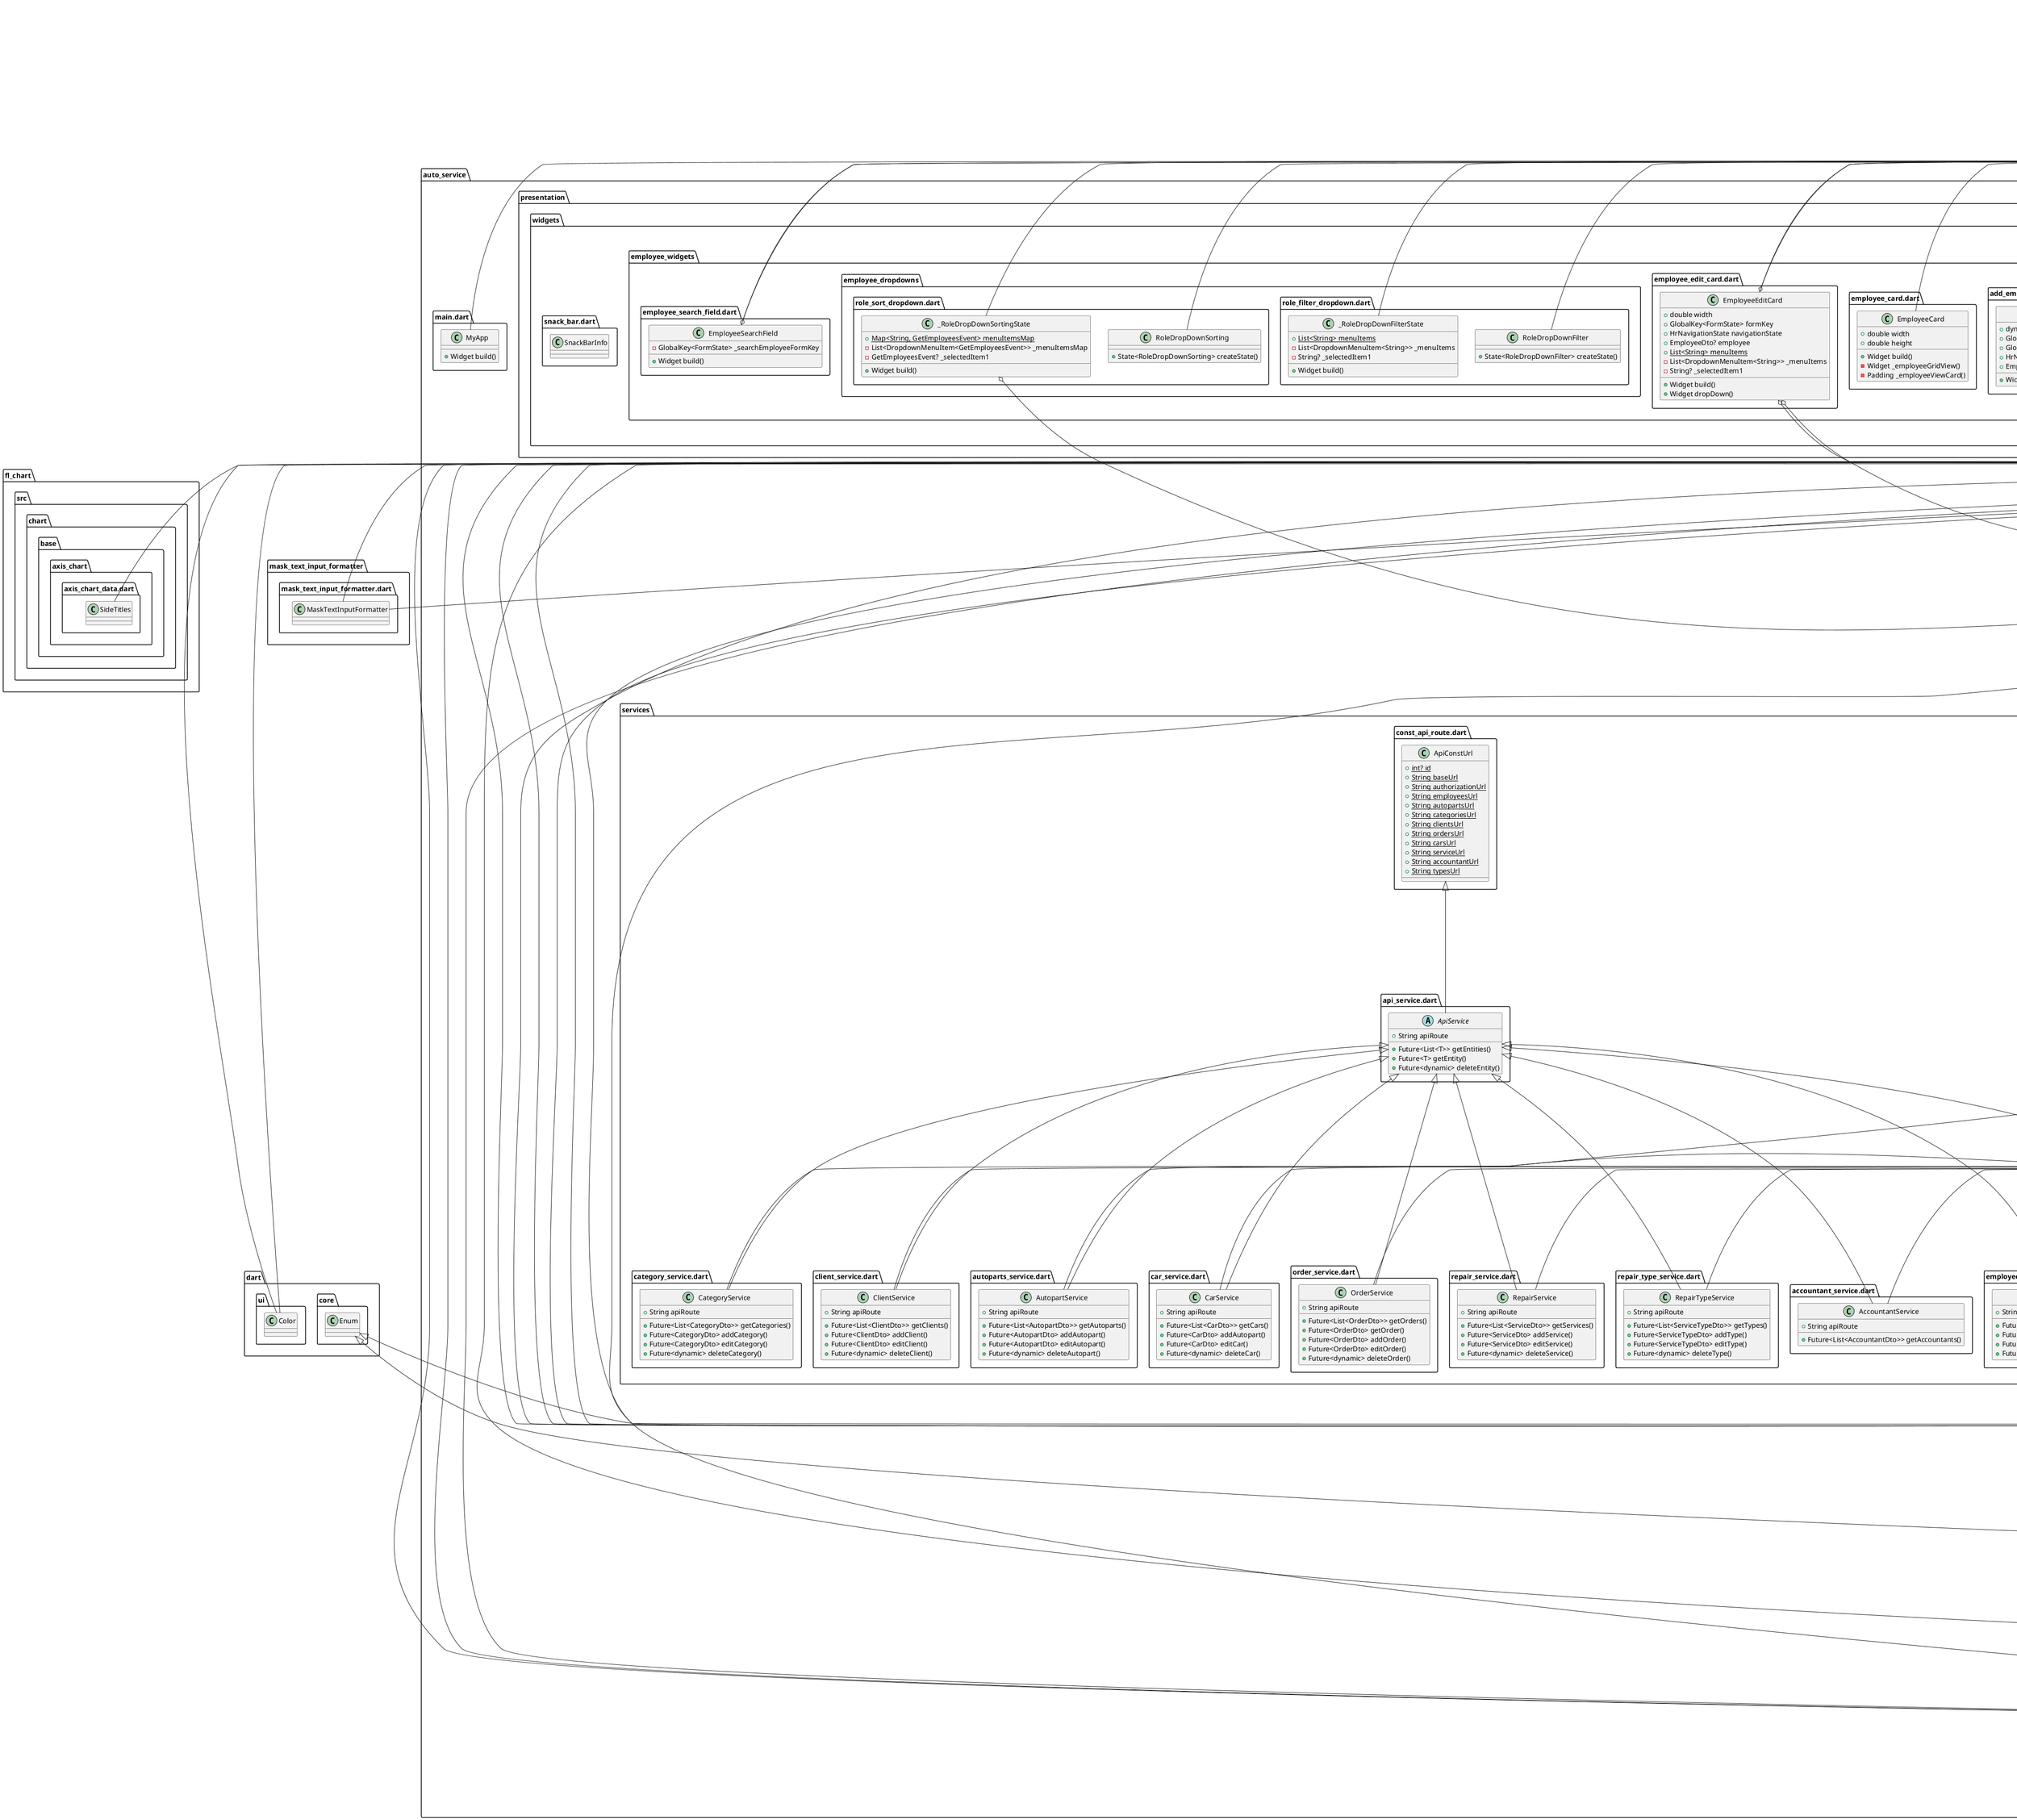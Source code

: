 @startuml
set namespaceSeparator ::

class "auto_service::blocs::accountants::accountant_bloc.dart::AccountantBloc" {
  +AccountantService accountantService
  -void _onGetAllListEvent()
}

"auto_service::blocs::accountants::accountant_bloc.dart::AccountantBloc" o-- "auto_service::services::accountant_service.dart::AccountantService"
"bloc::src::bloc.dart::Bloc" <|-- "auto_service::blocs::accountants::accountant_bloc.dart::AccountantBloc"

abstract class "auto_service::blocs::accountants::accountant_bloc.dart::AccountantEvent" {
}

class "auto_service::blocs::accountants::accountant_bloc.dart::GetAllListEvent" {
}

"auto_service::blocs::accountants::accountant_bloc.dart::AccountantEvent" <|-- "auto_service::blocs::accountants::accountant_bloc.dart::GetAllListEvent"

class "auto_service::blocs::accountants::accountant_bloc.dart::AccountantState" {
  +double profit
  +double expense
  +String description
  +DateTime? dateCreated
  +GetModelsStatus<dynamic> modelsStatus
  +AccountantState copyWith()
}

"auto_service::blocs::accountants::accountant_bloc.dart::AccountantState" o-- "auto_service::blocs::get_models_status.dart::GetModelsStatus<dynamic>"

class "auto_service::blocs::autoparts::add_edit_autopart_bloc::autopart_bloc.dart::AutopartBloc" {
  +AutopartService autopartService
  -void _onDeleteAutopart()
  -void _functions()
  -void _onGetListAutopartsEvent()
  -void _onFormSubmitted()
  -void _onFormSubmittedUpdateCount()
  -void _onFormSubmittedUpdate()
}

"auto_service::blocs::autoparts::add_edit_autopart_bloc::autopart_bloc.dart::AutopartBloc" o-- "auto_service::services::autoparts_service.dart::AutopartService"
"bloc::src::bloc.dart::Bloc" <|-- "auto_service::blocs::autoparts::add_edit_autopart_bloc::autopart_bloc.dart::AutopartBloc"

abstract class "auto_service::blocs::autoparts::add_edit_autopart_bloc::autopart_bloc.dart::AutopartEvent" {
}

class "auto_service::blocs::autoparts::add_edit_autopart_bloc::autopart_bloc.dart::DeleteAutopartEvent" {
  +int id
}

"auto_service::blocs::autoparts::add_edit_autopart_bloc::autopart_bloc.dart::AutopartEvent" <|-- "auto_service::blocs::autoparts::add_edit_autopart_bloc::autopart_bloc.dart::DeleteAutopartEvent"

class "auto_service::blocs::autoparts::add_edit_autopart_bloc::autopart_bloc.dart::GetListAutopartsEvent" {
}

"auto_service::blocs::autoparts::add_edit_autopart_bloc::autopart_bloc.dart::AutopartEvent" <|-- "auto_service::blocs::autoparts::add_edit_autopart_bloc::autopart_bloc.dart::GetListAutopartsEvent"

class "auto_service::blocs::autoparts::add_edit_autopart_bloc::autopart_bloc.dart::SortByAutopartEvent" {
  +String functions
  +String sortByQuery
}

"auto_service::blocs::autoparts::add_edit_autopart_bloc::autopart_bloc.dart::AutopartEvent" <|-- "auto_service::blocs::autoparts::add_edit_autopart_bloc::autopart_bloc.dart::SortByAutopartEvent"

class "auto_service::blocs::autoparts::add_edit_autopart_bloc::autopart_bloc.dart::SortByDescAutopartEvent" {
  +String functions
  +String sortByDescQuery
}

"auto_service::blocs::autoparts::add_edit_autopart_bloc::autopart_bloc.dart::AutopartEvent" <|-- "auto_service::blocs::autoparts::add_edit_autopart_bloc::autopart_bloc.dart::SortByDescAutopartEvent"

class "auto_service::blocs::autoparts::add_edit_autopart_bloc::autopart_bloc.dart::SearchChangedEvent" {
  +String searchQuery
}

"auto_service::blocs::autoparts::add_edit_autopart_bloc::autopart_bloc.dart::AutopartEvent" <|-- "auto_service::blocs::autoparts::add_edit_autopart_bloc::autopart_bloc.dart::SearchChangedEvent"

class "auto_service::blocs::autoparts::add_edit_autopart_bloc::autopart_bloc.dart::SearchAutopartEvent" {
  +String functions
  +String searchQuery
}

"auto_service::blocs::autoparts::add_edit_autopart_bloc::autopart_bloc.dart::AutopartEvent" <|-- "auto_service::blocs::autoparts::add_edit_autopart_bloc::autopart_bloc.dart::SearchAutopartEvent"

class "auto_service::blocs::autoparts::add_edit_autopart_bloc::autopart_bloc.dart::InitialAutopartEvent" {
  +AutopartState autopartState
}

"auto_service::blocs::autoparts::add_edit_autopart_bloc::autopart_bloc.dart::InitialAutopartEvent" o-- "auto_service::blocs::autoparts::add_edit_autopart_bloc::autopart_bloc.dart::AutopartState"
"auto_service::blocs::autoparts::add_edit_autopart_bloc::autopart_bloc.dart::AutopartEvent" <|-- "auto_service::blocs::autoparts::add_edit_autopart_bloc::autopart_bloc.dart::InitialAutopartEvent"

class "auto_service::blocs::autoparts::add_edit_autopart_bloc::autopart_bloc.dart::NameChanged" {
  +String name
}

"auto_service::blocs::autoparts::add_edit_autopart_bloc::autopart_bloc.dart::AutopartEvent" <|-- "auto_service::blocs::autoparts::add_edit_autopart_bloc::autopart_bloc.dart::NameChanged"

class "auto_service::blocs::autoparts::add_edit_autopart_bloc::autopart_bloc.dart::PurchasePriceChanged" {
  +String purchasePrice
}

"auto_service::blocs::autoparts::add_edit_autopart_bloc::autopart_bloc.dart::AutopartEvent" <|-- "auto_service::blocs::autoparts::add_edit_autopart_bloc::autopart_bloc.dart::PurchasePriceChanged"

class "auto_service::blocs::autoparts::add_edit_autopart_bloc::autopart_bloc.dart::SalePriceChanged" {
  +String salePrice
}

"auto_service::blocs::autoparts::add_edit_autopart_bloc::autopart_bloc.dart::AutopartEvent" <|-- "auto_service::blocs::autoparts::add_edit_autopart_bloc::autopart_bloc.dart::SalePriceChanged"

class "auto_service::blocs::autoparts::add_edit_autopart_bloc::autopart_bloc.dart::CountChanged" {
  +String count
}

"auto_service::blocs::autoparts::add_edit_autopart_bloc::autopart_bloc.dart::AutopartEvent" <|-- "auto_service::blocs::autoparts::add_edit_autopart_bloc::autopart_bloc.dart::CountChanged"

class "auto_service::blocs::autoparts::add_edit_autopart_bloc::autopart_bloc.dart::CategoryChanged" {
  +CategoryDto category
}

"auto_service::blocs::autoparts::add_edit_autopart_bloc::autopart_bloc.dart::CategoryChanged" o-- "auto_service::data::dto::category_dto.dart::CategoryDto"
"auto_service::blocs::autoparts::add_edit_autopart_bloc::autopart_bloc.dart::AutopartEvent" <|-- "auto_service::blocs::autoparts::add_edit_autopart_bloc::autopart_bloc.dart::CategoryChanged"

class "auto_service::blocs::autoparts::add_edit_autopart_bloc::autopart_bloc.dart::EditFormInitial" {
  +AutopartDto autopart
}

"auto_service::blocs::autoparts::add_edit_autopart_bloc::autopart_bloc.dart::EditFormInitial" o-- "auto_service::data::dto::autoparts_dto.dart::AutopartDto"
"auto_service::blocs::autoparts::add_edit_autopart_bloc::autopart_bloc.dart::AutopartEvent" <|-- "auto_service::blocs::autoparts::add_edit_autopart_bloc::autopart_bloc.dart::EditFormInitial"

class "auto_service::blocs::autoparts::add_edit_autopart_bloc::autopart_bloc.dart::FormSubmittedUpdateCount" {
  +int id
  +int count
  +AutopartDto autopart
}

"auto_service::blocs::autoparts::add_edit_autopart_bloc::autopart_bloc.dart::FormSubmittedUpdateCount" o-- "auto_service::data::dto::autoparts_dto.dart::AutopartDto"
"auto_service::blocs::autoparts::add_edit_autopart_bloc::autopart_bloc.dart::AutopartEvent" <|-- "auto_service::blocs::autoparts::add_edit_autopart_bloc::autopart_bloc.dart::FormSubmittedUpdateCount"

class "auto_service::blocs::autoparts::add_edit_autopart_bloc::autopart_bloc.dart::FormSubmittedUpdate" {
  +int id
  +int count
  +String name
  +CategoryDto category
  +AutopartDto autopart
}

"auto_service::blocs::autoparts::add_edit_autopart_bloc::autopart_bloc.dart::FormSubmittedUpdate" o-- "auto_service::data::dto::category_dto.dart::CategoryDto"
"auto_service::blocs::autoparts::add_edit_autopart_bloc::autopart_bloc.dart::FormSubmittedUpdate" o-- "auto_service::data::dto::autoparts_dto.dart::AutopartDto"
"auto_service::blocs::autoparts::add_edit_autopart_bloc::autopart_bloc.dart::AutopartEvent" <|-- "auto_service::blocs::autoparts::add_edit_autopart_bloc::autopart_bloc.dart::FormSubmittedUpdate"

class "auto_service::blocs::autoparts::add_edit_autopart_bloc::autopart_bloc.dart::FormSubmitted" {
  +String name
  +double purchasePrice
  +double salePrice
  +int count
  +CategoryDto category
}

"auto_service::blocs::autoparts::add_edit_autopart_bloc::autopart_bloc.dart::FormSubmitted" o-- "auto_service::data::dto::category_dto.dart::CategoryDto"
"auto_service::blocs::autoparts::add_edit_autopart_bloc::autopart_bloc.dart::AutopartEvent" <|-- "auto_service::blocs::autoparts::add_edit_autopart_bloc::autopart_bloc.dart::FormSubmitted"

class "auto_service::blocs::autoparts::add_edit_autopart_bloc::autopart_bloc.dart::AutopartState" {
  +String name
  +String purchasePrice
  +String salePrice
  +String count
  +CategoryDto? category
  +FormSubmissionStatus formStatus
  +GetModelsStatus<dynamic> modelsStatus
  +String searchQuery
  +String message
  +DeleteStatus deleteStatus
  +bool isValidName
  +bool isValidCount
  +bool isValidPurchase
  +bool isValidSale
  +bool isNotEmptyCategory
  +AutopartState copyWith()
}

"auto_service::blocs::autoparts::add_edit_autopart_bloc::autopart_bloc.dart::AutopartState" o-- "auto_service::data::dto::category_dto.dart::CategoryDto"
"auto_service::blocs::autoparts::add_edit_autopart_bloc::autopart_bloc.dart::AutopartState" o-- "auto_service::blocs::form_submission_status.dart::FormSubmissionStatus"
"auto_service::blocs::autoparts::add_edit_autopart_bloc::autopart_bloc.dart::AutopartState" o-- "auto_service::blocs::get_models_status.dart::GetModelsStatus<dynamic>"
"auto_service::blocs::autoparts::add_edit_autopart_bloc::autopart_bloc.dart::AutopartState" o-- "auto_service::blocs::delete_status.dart::DeleteStatus"

class "auto_service::blocs::cars::car_bloc.dart::CarBloc" {
  +CarService carService
  -void _onFormSubmitted()
  -void _onFormSubmittedUpdate()
  -void _onGetListCarsEvent()
  -void _searchCar()
  -void _onDeleteCar()
}

"auto_service::blocs::cars::car_bloc.dart::CarBloc" o-- "auto_service::services::car_service.dart::CarService"
"bloc::src::bloc.dart::Bloc" <|-- "auto_service::blocs::cars::car_bloc.dart::CarBloc"

abstract class "auto_service::blocs::cars::car_bloc.dart::CarEvent" {
}

class "auto_service::blocs::cars::car_bloc.dart::GetListCarEvent" {
}

"auto_service::blocs::cars::car_bloc.dart::CarEvent" <|-- "auto_service::blocs::cars::car_bloc.dart::GetListCarEvent"

class "auto_service::blocs::cars::car_bloc.dart::DeleteCarEvent" {
  +int id
}

"auto_service::blocs::cars::car_bloc.dart::CarEvent" <|-- "auto_service::blocs::cars::car_bloc.dart::DeleteCarEvent"

class "auto_service::blocs::cars::car_bloc.dart::SearchChangedEvent" {
  +String searchQuery
}

"auto_service::blocs::cars::car_bloc.dart::CarEvent" <|-- "auto_service::blocs::cars::car_bloc.dart::SearchChangedEvent"

class "auto_service::blocs::cars::car_bloc.dart::SearchCarEvent" {
  +String functions
  +String searchQuery
}

"auto_service::blocs::cars::car_bloc.dart::CarEvent" <|-- "auto_service::blocs::cars::car_bloc.dart::SearchCarEvent"

class "auto_service::blocs::cars::car_bloc.dart::InitialCarEvent" {
  +CarState carState
}

"auto_service::blocs::cars::car_bloc.dart::InitialCarEvent" o-- "auto_service::blocs::cars::car_bloc.dart::CarState"
"auto_service::blocs::cars::car_bloc.dart::CarEvent" <|-- "auto_service::blocs::cars::car_bloc.dart::InitialCarEvent"

class "auto_service::blocs::cars::car_bloc.dart::CarNumberChanged" {
  +String carNumber
}

"auto_service::blocs::cars::car_bloc.dart::CarEvent" <|-- "auto_service::blocs::cars::car_bloc.dart::CarNumberChanged"

class "auto_service::blocs::cars::car_bloc.dart::ClientChanged" {
  +ClientDto client
}

"auto_service::blocs::cars::car_bloc.dart::ClientChanged" o-- "auto_service::data::dto::client_dto.dart::ClientDto"
"auto_service::blocs::cars::car_bloc.dart::CarEvent" <|-- "auto_service::blocs::cars::car_bloc.dart::ClientChanged"

class "auto_service::blocs::cars::car_bloc.dart::ModelChanged" {
  +String model
}

"auto_service::blocs::cars::car_bloc.dart::CarEvent" <|-- "auto_service::blocs::cars::car_bloc.dart::ModelChanged"

class "auto_service::blocs::cars::car_bloc.dart::VinNumberChanged" {
  +String vinNumber
}

"auto_service::blocs::cars::car_bloc.dart::CarEvent" <|-- "auto_service::blocs::cars::car_bloc.dart::VinNumberChanged"

class "auto_service::blocs::cars::car_bloc.dart::MileageChanged" {
  +double mileage
}

"auto_service::blocs::cars::car_bloc.dart::CarEvent" <|-- "auto_service::blocs::cars::car_bloc.dart::MileageChanged"

class "auto_service::blocs::cars::car_bloc.dart::EditFormCarInitial" {
  +CarDto car
}

"auto_service::blocs::cars::car_bloc.dart::EditFormCarInitial" o-- "auto_service::data::dto::car_dto.dart::CarDto"
"auto_service::blocs::cars::car_bloc.dart::CarEvent" <|-- "auto_service::blocs::cars::car_bloc.dart::EditFormCarInitial"

class "auto_service::blocs::cars::car_bloc.dart::FormSubmittedUpdate" {
  +int id
  +String model
  +String carNumber
  +String vinNumber
  +double mileage
  +ClientDto client
}

"auto_service::blocs::cars::car_bloc.dart::FormSubmittedUpdate" o-- "auto_service::data::dto::client_dto.dart::ClientDto"
"auto_service::blocs::cars::car_bloc.dart::CarEvent" <|-- "auto_service::blocs::cars::car_bloc.dart::FormSubmittedUpdate"

class "auto_service::blocs::cars::car_bloc.dart::FormSubmitted" {
  +String model
  +String carNumber
  +String vinNumber
  +double mileage
  +ClientDto client
}

"auto_service::blocs::cars::car_bloc.dart::FormSubmitted" o-- "auto_service::data::dto::client_dto.dart::ClientDto"
"auto_service::blocs::cars::car_bloc.dart::CarEvent" <|-- "auto_service::blocs::cars::car_bloc.dart::FormSubmitted"

class "auto_service::blocs::cars::car_bloc.dart::CarState" {
  +String vinNumber
  +String carNumber
  +String model
  +double mileage
  +ClientDto? client
  +FormSubmissionStatus formStatus
  +GetModelsStatus<dynamic> modelsStatus
  +String searchQuery
  +String message
  +DeleteStatus deleteStatus
  +bool isClientNotEmpty
  +CarState copyWith()
}

"auto_service::blocs::cars::car_bloc.dart::CarState" o-- "auto_service::data::dto::client_dto.dart::ClientDto"
"auto_service::blocs::cars::car_bloc.dart::CarState" o-- "auto_service::blocs::form_submission_status.dart::FormSubmissionStatus"
"auto_service::blocs::cars::car_bloc.dart::CarState" o-- "auto_service::blocs::get_models_status.dart::GetModelsStatus<dynamic>"
"auto_service::blocs::cars::car_bloc.dart::CarState" o-- "auto_service::blocs::delete_status.dart::DeleteStatus"

class "auto_service::blocs::categories::categories_bloc.dart::CategoryBloc" {
  +CategoryService categoryService
  -void _onFormSubmitted()
  -void _onFormSubmittedUpdate()
  -void _onDeleteCategory()
  -void _onGetListCategoriesEvent()
}

"auto_service::blocs::categories::categories_bloc.dart::CategoryBloc" o-- "auto_service::services::category_service.dart::CategoryService"
"bloc::src::bloc.dart::Bloc" <|-- "auto_service::blocs::categories::categories_bloc.dart::CategoryBloc"

abstract class "auto_service::blocs::categories::categories_bloc.dart::CategoryEvent" {
}

class "auto_service::blocs::categories::categories_bloc.dart::GetListCategoriesEvent" {
}

"auto_service::blocs::categories::categories_bloc.dart::CategoryEvent" <|-- "auto_service::blocs::categories::categories_bloc.dart::GetListCategoriesEvent"

class "auto_service::blocs::categories::categories_bloc.dart::DeleteCategoryEvent" {
  +int id
}

"auto_service::blocs::categories::categories_bloc.dart::CategoryEvent" <|-- "auto_service::blocs::categories::categories_bloc.dart::DeleteCategoryEvent"

class "auto_service::blocs::categories::categories_bloc.dart::CategoryNameChangedEvent" {
  +String name
}

"auto_service::blocs::categories::categories_bloc.dart::CategoryEvent" <|-- "auto_service::blocs::categories::categories_bloc.dart::CategoryNameChangedEvent"

class "auto_service::blocs::categories::categories_bloc.dart::FormSubmittedEvent" {
  +String name
}

"auto_service::blocs::categories::categories_bloc.dart::CategoryEvent" <|-- "auto_service::blocs::categories::categories_bloc.dart::FormSubmittedEvent"

class "auto_service::blocs::categories::categories_bloc.dart::FormSubmittedUpdateEvent" {
  +int id
  +String name
}

"auto_service::blocs::categories::categories_bloc.dart::CategoryEvent" <|-- "auto_service::blocs::categories::categories_bloc.dart::FormSubmittedUpdateEvent"

class "auto_service::blocs::categories::categories_bloc.dart::EditFormCategoryInitialEvent" {
  +CategoryDto category
}

"auto_service::blocs::categories::categories_bloc.dart::EditFormCategoryInitialEvent" o-- "auto_service::data::dto::category_dto.dart::CategoryDto"
"auto_service::blocs::categories::categories_bloc.dart::CategoryEvent" <|-- "auto_service::blocs::categories::categories_bloc.dart::EditFormCategoryInitialEvent"

class "auto_service::blocs::categories::categories_bloc.dart::InitialCategoryEvent" {
  +CategoryState categoryState
}

"auto_service::blocs::categories::categories_bloc.dart::InitialCategoryEvent" o-- "auto_service::blocs::categories::categories_bloc.dart::CategoryState"
"auto_service::blocs::categories::categories_bloc.dart::CategoryEvent" <|-- "auto_service::blocs::categories::categories_bloc.dart::InitialCategoryEvent"

class "auto_service::blocs::categories::categories_bloc.dart::CategoryState" {
  +String name
  +GetModelsStatus<dynamic> modelsStatus
  +FormSubmissionStatus formStatus
  +DeleteStatus deleteStatus
  +String message
  +CategoryState copyWith()
}

"auto_service::blocs::categories::categories_bloc.dart::CategoryState" o-- "auto_service::blocs::get_models_status.dart::GetModelsStatus<dynamic>"
"auto_service::blocs::categories::categories_bloc.dart::CategoryState" o-- "auto_service::blocs::form_submission_status.dart::FormSubmissionStatus"
"auto_service::blocs::categories::categories_bloc.dart::CategoryState" o-- "auto_service::blocs::delete_status.dart::DeleteStatus"

class "auto_service::blocs::clients::client_bloc.dart::ClientBloc" {
  +ClientService clientService
  -void _onGetListClientsEvent()
  -void _onFormSubmitted()
  -void _onFormSubmittedUpdate()
  -void _searchClient()
  -void _onDeleteCar()
}

"auto_service::blocs::clients::client_bloc.dart::ClientBloc" o-- "auto_service::services::client_service.dart::ClientService"
"bloc::src::bloc.dart::Bloc" <|-- "auto_service::blocs::clients::client_bloc.dart::ClientBloc"

abstract class "auto_service::blocs::clients::client_bloc.dart::ClientEvent" {
}

class "auto_service::blocs::clients::client_bloc.dart::GetListClientEvent" {
}

"auto_service::blocs::clients::client_bloc.dart::ClientEvent" <|-- "auto_service::blocs::clients::client_bloc.dart::GetListClientEvent"

class "auto_service::blocs::clients::client_bloc.dart::DeleteClientEvent" {
  +int id
}

"auto_service::blocs::clients::client_bloc.dart::ClientEvent" <|-- "auto_service::blocs::clients::client_bloc.dart::DeleteClientEvent"

class "auto_service::blocs::clients::client_bloc.dart::ClientSurnameChanged" {
  +String surname
}

"auto_service::blocs::clients::client_bloc.dart::ClientEvent" <|-- "auto_service::blocs::clients::client_bloc.dart::ClientSurnameChanged"

class "auto_service::blocs::clients::client_bloc.dart::ClientNameChanged" {
  +String name
}

"auto_service::blocs::clients::client_bloc.dart::ClientEvent" <|-- "auto_service::blocs::clients::client_bloc.dart::ClientNameChanged"

class "auto_service::blocs::clients::client_bloc.dart::ClientPatronymicChanged" {
  +String patronymic
}

"auto_service::blocs::clients::client_bloc.dart::ClientEvent" <|-- "auto_service::blocs::clients::client_bloc.dart::ClientPatronymicChanged"

class "auto_service::blocs::clients::client_bloc.dart::ClientPhoneNumberChanged" {
  +String phoneNumber
}

"auto_service::blocs::clients::client_bloc.dart::ClientEvent" <|-- "auto_service::blocs::clients::client_bloc.dart::ClientPhoneNumberChanged"

class "auto_service::blocs::clients::client_bloc.dart::ClientSearchChanged" {
  +String searchQuery
}

"auto_service::blocs::clients::client_bloc.dart::ClientEvent" <|-- "auto_service::blocs::clients::client_bloc.dart::ClientSearchChanged"

class "auto_service::blocs::clients::client_bloc.dart::ClientSearchEvent" {
  +String functions
  +String searchQuery
}

"auto_service::blocs::clients::client_bloc.dart::ClientEvent" <|-- "auto_service::blocs::clients::client_bloc.dart::ClientSearchEvent"

class "auto_service::blocs::clients::client_bloc.dart::InitialClientEvent" {
  +ClientState clientState
}

"auto_service::blocs::clients::client_bloc.dart::InitialClientEvent" o-- "auto_service::blocs::clients::client_bloc.dart::ClientState"
"auto_service::blocs::clients::client_bloc.dart::ClientEvent" <|-- "auto_service::blocs::clients::client_bloc.dart::InitialClientEvent"

class "auto_service::blocs::clients::client_bloc.dart::EditFormClientInitial" {
  +ClientDto client
}

"auto_service::blocs::clients::client_bloc.dart::EditFormClientInitial" o-- "auto_service::data::dto::client_dto.dart::ClientDto"
"auto_service::blocs::clients::client_bloc.dart::ClientEvent" <|-- "auto_service::blocs::clients::client_bloc.dart::EditFormClientInitial"

class "auto_service::blocs::clients::client_bloc.dart::ClientFormSubmittedUpdate" {
  +int id
  +String surname
  +String name
  +String patronymic
  +String phoneNumber
}

"auto_service::blocs::clients::client_bloc.dart::ClientEvent" <|-- "auto_service::blocs::clients::client_bloc.dart::ClientFormSubmittedUpdate"

class "auto_service::blocs::clients::client_bloc.dart::ClientFormSubmitted" {
  +String surname
  +String name
  +String patronymic
  +String phoneNumber
}

"auto_service::blocs::clients::client_bloc.dart::ClientEvent" <|-- "auto_service::blocs::clients::client_bloc.dart::ClientFormSubmitted"

class "auto_service::blocs::clients::client_bloc.dart::ClientState" {
  +String surname
  +String name
  +String patronymic
  +String phoneNumber
  +FormSubmissionStatus formStatus
  +GetModelsStatus<dynamic> modelsStatus
  +String searchQuery
  +String message
  +DeleteStatus deleteStatus
  +ClientState copyWith()
}

"auto_service::blocs::clients::client_bloc.dart::ClientState" o-- "auto_service::blocs::form_submission_status.dart::FormSubmissionStatus"
"auto_service::blocs::clients::client_bloc.dart::ClientState" o-- "auto_service::blocs::get_models_status.dart::GetModelsStatus<dynamic>"
"auto_service::blocs::clients::client_bloc.dart::ClientState" o-- "auto_service::blocs::delete_status.dart::DeleteStatus"

class "auto_service::blocs::delete_employee_bloc::delete_employee_bloc.dart::DeleteEmployeeBloc" {
  +EmployeeService employeeService
}

"auto_service::blocs::delete_employee_bloc::delete_employee_bloc.dart::DeleteEmployeeBloc" o-- "auto_service::services::employee_service.dart::EmployeeService"
"bloc::src::bloc.dart::Bloc" <|-- "auto_service::blocs::delete_employee_bloc::delete_employee_bloc.dart::DeleteEmployeeBloc"

class "auto_service::blocs::delete_employee_bloc::delete_employee_bloc.dart::DeleteEmployeeEvent" {
  +int id
}

class "auto_service::blocs::delete_employee_bloc::delete_employee_bloc.dart::DeleteEmployeeState" {
  +String message
  +DeleteStatus modelsStatus
  +DeleteEmployeeState copyWith()
}

"auto_service::blocs::delete_employee_bloc::delete_employee_bloc.dart::DeleteEmployeeState" o-- "auto_service::blocs::delete_status.dart::DeleteStatus"

abstract class "auto_service::blocs::delete_status.dart::DeleteStatus" {
  +String? message
}

class "auto_service::blocs::delete_status.dart::InitialDeleteStatus" {
}

"auto_service::blocs::delete_status.dart::DeleteStatus" <|-- "auto_service::blocs::delete_status.dart::InitialDeleteStatus"

class "auto_service::blocs::delete_status.dart::SubmittingDelete" {
}

"auto_service::blocs::delete_status.dart::DeleteStatus" <|-- "auto_service::blocs::delete_status.dart::SubmittingDelete"

class "auto_service::blocs::delete_status.dart::SubmissionDeleteSuccess" {
  +String successMessage
}

"auto_service::blocs::delete_status.dart::DeleteStatus" <|-- "auto_service::blocs::delete_status.dart::SubmissionDeleteSuccess"

class "auto_service::blocs::delete_status.dart::SubmissionDeleteFailed" {
  +String errorMessage
}

"auto_service::blocs::delete_status.dart::DeleteStatus" <|-- "auto_service::blocs::delete_status.dart::SubmissionDeleteFailed"

class "auto_service::blocs::employee_bloc::employee_bloc.dart::EmployeeBloc" {
  +EmployeeService addEmployeeService
  -void _onFormSubmitted()
  -void _onFormSubmittedUpdate()
}

"auto_service::blocs::employee_bloc::employee_bloc.dart::EmployeeBloc" o-- "auto_service::services::employee_service.dart::EmployeeService"
"bloc::src::bloc.dart::Bloc" <|-- "auto_service::blocs::employee_bloc::employee_bloc.dart::EmployeeBloc"

abstract class "auto_service::blocs::employee_bloc::employee_bloc.dart::EmployeeEvent" {
}

class "auto_service::blocs::employee_bloc::employee_bloc.dart::SurnameChanged" {
  +String surname
}

"auto_service::blocs::employee_bloc::employee_bloc.dart::EmployeeEvent" <|-- "auto_service::blocs::employee_bloc::employee_bloc.dart::SurnameChanged"

class "auto_service::blocs::employee_bloc::employee_bloc.dart::NameChanged" {
  +String name
}

"auto_service::blocs::employee_bloc::employee_bloc.dart::EmployeeEvent" <|-- "auto_service::blocs::employee_bloc::employee_bloc.dart::NameChanged"

class "auto_service::blocs::employee_bloc::employee_bloc.dart::PatronymicChanged" {
  +String patronymic
}

"auto_service::blocs::employee_bloc::employee_bloc.dart::EmployeeEvent" <|-- "auto_service::blocs::employee_bloc::employee_bloc.dart::PatronymicChanged"

class "auto_service::blocs::employee_bloc::employee_bloc.dart::LoginChanged" {
  +String login
}

"auto_service::blocs::employee_bloc::employee_bloc.dart::EmployeeEvent" <|-- "auto_service::blocs::employee_bloc::employee_bloc.dart::LoginChanged"

class "auto_service::blocs::employee_bloc::employee_bloc.dart::PasswordChanged" {
  +String password
}

"auto_service::blocs::employee_bloc::employee_bloc.dart::EmployeeEvent" <|-- "auto_service::blocs::employee_bloc::employee_bloc.dart::PasswordChanged"

class "auto_service::blocs::employee_bloc::employee_bloc.dart::RoleChanged" {
  +String role
}

"auto_service::blocs::employee_bloc::employee_bloc.dart::EmployeeEvent" <|-- "auto_service::blocs::employee_bloc::employee_bloc.dart::RoleChanged"

class "auto_service::blocs::employee_bloc::employee_bloc.dart::SalaryChanged" {
  +int salary
}

"auto_service::blocs::employee_bloc::employee_bloc.dart::EmployeeEvent" <|-- "auto_service::blocs::employee_bloc::employee_bloc.dart::SalaryChanged"

class "auto_service::blocs::employee_bloc::employee_bloc.dart::EditFormInitial" {
  +EmployeeDto employee
}

"auto_service::blocs::employee_bloc::employee_bloc.dart::EditFormInitial" o-- "auto_service::data::dto::employee_dto.dart::EmployeeDto"
"auto_service::blocs::employee_bloc::employee_bloc.dart::EmployeeEvent" <|-- "auto_service::blocs::employee_bloc::employee_bloc.dart::EditFormInitial"

class "auto_service::blocs::employee_bloc::employee_bloc.dart::FormSubmitted" {
  +String surname
  +String name
  +String patronymic
  +int salary
  +String role
  +String login
  +String password
}

"auto_service::blocs::employee_bloc::employee_bloc.dart::EmployeeEvent" <|-- "auto_service::blocs::employee_bloc::employee_bloc.dart::FormSubmitted"

class "auto_service::blocs::employee_bloc::employee_bloc.dart::FormSubmittedUpdate" {
  +int id
  +String surname
  +String name
  +String patronymic
  +int salary
  +String role
  +String login
  +String? password
}

"auto_service::blocs::employee_bloc::employee_bloc.dart::EmployeeEvent" <|-- "auto_service::blocs::employee_bloc::employee_bloc.dart::FormSubmittedUpdate"

class "auto_service::blocs::employee_bloc::employee_bloc.dart::EmployeeState" {
  +String surname
  +String name
  +String patronymic
  +int salary
  +String role
  +String login
  +String password
  +FormSubmissionStatus formStatus
  -RegExp _regexPassword
  +bool isValidSurname
  +bool isValidName
  +bool isValidRole
  +bool isValidAddLogin
  +bool isValidLoginLength
  +bool isValidPassword
  +bool isValidPasswordLength
  +bool isValidPasswordRegex
  +bool isValidLogin()
  +EmployeeState copyWith()
}

"auto_service::blocs::employee_bloc::employee_bloc.dart::EmployeeState" o-- "auto_service::blocs::form_submission_status.dart::FormSubmissionStatus"

abstract class "auto_service::blocs::form_submission_status.dart::FormSubmissionStatus" {
}

class "auto_service::blocs::form_submission_status.dart::InitialFormStatus" {
}

"auto_service::blocs::form_submission_status.dart::FormSubmissionStatus" <|-- "auto_service::blocs::form_submission_status.dart::InitialFormStatus"

class "auto_service::blocs::form_submission_status.dart::FormSubmitting" {
}

"auto_service::blocs::form_submission_status.dart::FormSubmissionStatus" <|-- "auto_service::blocs::form_submission_status.dart::FormSubmitting"

class "auto_service::blocs::form_submission_status.dart::FormSubmissionSuccess" {
  +T entity
}

"auto_service::blocs::form_submission_status.dart::FormSubmissionStatus" <|-- "auto_service::blocs::form_submission_status.dart::FormSubmissionSuccess"

class "auto_service::blocs::form_submission_status.dart::FormSubmissionFailed" {
  +Object exception
}

"auto_service::blocs::form_submission_status.dart::FormSubmissionStatus" <|-- "auto_service::blocs::form_submission_status.dart::FormSubmissionFailed"

class "auto_service::blocs::get_employees_bloc::get_employees_bloc.dart::GetEmployeesBloc" {
  +EmployeeService employeesService
  -void _onSortBy()
  -void _onGetListEmployeesEvent()
}

"auto_service::blocs::get_employees_bloc::get_employees_bloc.dart::GetEmployeesBloc" o-- "auto_service::services::employee_service.dart::EmployeeService"
"bloc::src::bloc.dart::Bloc" <|-- "auto_service::blocs::get_employees_bloc::get_employees_bloc.dart::GetEmployeesBloc"

abstract class "auto_service::blocs::get_employees_bloc::get_employees_bloc.dart::GetEmployeesEvent" {
}

class "auto_service::blocs::get_employees_bloc::get_employees_bloc.dart::GetListEmployeesEvent" {
}

"auto_service::blocs::get_employees_bloc::get_employees_bloc.dart::GetEmployeesEvent" <|-- "auto_service::blocs::get_employees_bloc::get_employees_bloc.dart::GetListEmployeesEvent"

class "auto_service::blocs::get_employees_bloc::get_employees_bloc.dart::SortBySurname" {
}

"auto_service::blocs::get_employees_bloc::get_employees_bloc.dart::GetEmployeesEvent" <|-- "auto_service::blocs::get_employees_bloc::get_employees_bloc.dart::SortBySurname"

class "auto_service::blocs::get_employees_bloc::get_employees_bloc.dart::SortByRole" {
}

"auto_service::blocs::get_employees_bloc::get_employees_bloc.dart::GetEmployeesEvent" <|-- "auto_service::blocs::get_employees_bloc::get_employees_bloc.dart::SortByRole"

class "auto_service::blocs::get_employees_bloc::get_employees_bloc.dart::SortBySalary" {
}

"auto_service::blocs::get_employees_bloc::get_employees_bloc.dart::GetEmployeesEvent" <|-- "auto_service::blocs::get_employees_bloc::get_employees_bloc.dart::SortBySalary"

class "auto_service::blocs::get_employees_bloc::get_employees_bloc.dart::SortBySalaryDesc" {
}

"auto_service::blocs::get_employees_bloc::get_employees_bloc.dart::GetEmployeesEvent" <|-- "auto_service::blocs::get_employees_bloc::get_employees_bloc.dart::SortBySalaryDesc"

class "auto_service::blocs::get_employees_bloc::get_employees_bloc.dart::SearchChangedEvent" {
  +String query
}

"auto_service::blocs::get_employees_bloc::get_employees_bloc.dart::GetEmployeesEvent" <|-- "auto_service::blocs::get_employees_bloc::get_employees_bloc.dart::SearchChangedEvent"

class "auto_service::blocs::get_employees_bloc::get_employees_bloc.dart::SearchEmployeeEvent" {
  +String query
}

"auto_service::blocs::get_employees_bloc::get_employees_bloc.dart::GetEmployeesEvent" <|-- "auto_service::blocs::get_employees_bloc::get_employees_bloc.dart::SearchEmployeeEvent"

class "auto_service::blocs::get_employees_bloc::get_employees_bloc.dart::RoleFilterEvent" {
  +String role
}

"auto_service::blocs::get_employees_bloc::get_employees_bloc.dart::GetEmployeesEvent" <|-- "auto_service::blocs::get_employees_bloc::get_employees_bloc.dart::RoleFilterEvent"

class "auto_service::blocs::get_employees_bloc::get_employees_bloc.dart::NoneEvent" {
}

"auto_service::blocs::get_employees_bloc::get_employees_bloc.dart::GetEmployeesEvent" <|-- "auto_service::blocs::get_employees_bloc::get_employees_bloc.dart::NoneEvent"

class "auto_service::blocs::get_employees_bloc::get_employees_bloc.dart::GetEmployeesState" {
  +GetModelsStatus<dynamic> modelsStatus
  +String searchQuery
  +GetEmployeesState copyWith()
}

"auto_service::blocs::get_employees_bloc::get_employees_bloc.dart::GetEmployeesState" o-- "auto_service::blocs::get_models_status.dart::GetModelsStatus<dynamic>"

abstract class "auto_service::blocs::get_models_status.dart::GetModelsStatus" {
  +List<T>? entities
  +String? error
}

class "auto_service::blocs::get_models_status.dart::InitialModelsStatus" {
}

"auto_service::blocs::get_models_status.dart::GetModelsStatus" <|-- "auto_service::blocs::get_models_status.dart::InitialModelsStatus"

class "auto_service::blocs::get_models_status.dart::Submitting" {
}

"auto_service::blocs::get_models_status.dart::GetModelsStatus" <|-- "auto_service::blocs::get_models_status.dart::Submitting"

class "auto_service::blocs::get_models_status.dart::SubmissionSuccess" {
  +List<T> listEntities
}

"auto_service::blocs::get_models_status.dart::GetModelsStatus" <|-- "auto_service::blocs::get_models_status.dart::SubmissionSuccess"

class "auto_service::blocs::get_models_status.dart::SubmissionFailed" {
  +Object exception
}

"auto_service::blocs::get_models_status.dart::GetModelsStatus" <|-- "auto_service::blocs::get_models_status.dart::SubmissionFailed"

class "auto_service::blocs::login_bloc::login_bloc.dart::LoginBloc" {
  +LoginService loginService
  -void _onLoginSubmitted()
}

"auto_service::blocs::login_bloc::login_bloc.dart::LoginBloc" o-- "auto_service::services::login.dart::LoginService"
"bloc::src::bloc.dart::Bloc" <|-- "auto_service::blocs::login_bloc::login_bloc.dart::LoginBloc"

abstract class "auto_service::blocs::login_bloc::login_bloc.dart::LoginEvent" {
}

class "auto_service::blocs::login_bloc::login_bloc.dart::LoginChanged" {
  +String login
}

"auto_service::blocs::login_bloc::login_bloc.dart::LoginEvent" <|-- "auto_service::blocs::login_bloc::login_bloc.dart::LoginChanged"

class "auto_service::blocs::login_bloc::login_bloc.dart::PasswordChanged" {
  +String password
}

"auto_service::blocs::login_bloc::login_bloc.dart::LoginEvent" <|-- "auto_service::blocs::login_bloc::login_bloc.dart::PasswordChanged"

class "auto_service::blocs::login_bloc::login_bloc.dart::LoginSubmitted" {
  +String login
  +String password
}

"auto_service::blocs::login_bloc::login_bloc.dart::LoginEvent" <|-- "auto_service::blocs::login_bloc::login_bloc.dart::LoginSubmitted"

class "auto_service::blocs::login_bloc::login_bloc.dart::LoginState" {
  +String login
  +String password
  +FormSubmissionStatus formStatus
  +bool isValidLogin
  +bool isValidPassword
  +LoginState copyWith()
}

"auto_service::blocs::login_bloc::login_bloc.dart::LoginState" o-- "auto_service::blocs::form_submission_status.dart::FormSubmissionStatus"

class "auto_service::blocs::navigations_bloc::accountant_nav_bloc::accountant_nav_bloc.dart::AccountantNavBloc" {
}

"bloc::src::bloc.dart::Bloc" <|-- "auto_service::blocs::navigations_bloc::accountant_nav_bloc::accountant_nav_bloc.dart::AccountantNavBloc"

abstract class "auto_service::blocs::navigations_bloc::accountant_nav_bloc::accountant_nav_bloc.dart::AccountantNavEvent" {
}

class "auto_service::blocs::navigations_bloc::accountant_nav_bloc::accountant_nav_bloc.dart::ToViewAllEvent" {
}

"auto_service::blocs::navigations_bloc::accountant_nav_bloc::accountant_nav_bloc.dart::AccountantNavEvent" <|-- "auto_service::blocs::navigations_bloc::accountant_nav_bloc::accountant_nav_bloc.dart::ToViewAllEvent"

class "auto_service::blocs::navigations_bloc::accountant_nav_bloc::accountant_nav_bloc.dart::ToViewProfitEvent" {
}

"auto_service::blocs::navigations_bloc::accountant_nav_bloc::accountant_nav_bloc.dart::AccountantNavEvent" <|-- "auto_service::blocs::navigations_bloc::accountant_nav_bloc::accountant_nav_bloc.dart::ToViewProfitEvent"

class "auto_service::blocs::navigations_bloc::accountant_nav_bloc::accountant_nav_bloc.dart::ToViewExpenseEvent" {
}

"auto_service::blocs::navigations_bloc::accountant_nav_bloc::accountant_nav_bloc.dart::AccountantNavEvent" <|-- "auto_service::blocs::navigations_bloc::accountant_nav_bloc::accountant_nav_bloc.dart::ToViewExpenseEvent"

class "auto_service::blocs::navigations_bloc::accountant_nav_bloc::accountant_nav_bloc.dart::ToViewChartEvent" {
}

"auto_service::blocs::navigations_bloc::accountant_nav_bloc::accountant_nav_bloc.dart::AccountantNavEvent" <|-- "auto_service::blocs::navigations_bloc::accountant_nav_bloc::accountant_nav_bloc.dart::ToViewChartEvent"

class "auto_service::blocs::navigations_bloc::accountant_nav_bloc::accountant_nav_bloc.dart::ToExportEvent" {
}

"auto_service::blocs::navigations_bloc::accountant_nav_bloc::accountant_nav_bloc.dart::AccountantNavEvent" <|-- "auto_service::blocs::navigations_bloc::accountant_nav_bloc::accountant_nav_bloc.dart::ToExportEvent"

abstract class "auto_service::blocs::navigations_bloc::accountant_nav_bloc::accountant_nav_bloc.dart::AccountantNavState" {
}

class "auto_service::blocs::navigations_bloc::accountant_nav_bloc::accountant_nav_bloc.dart::AccountantInViewAllState" {
}

"auto_service::blocs::navigations_bloc::accountant_nav_bloc::accountant_nav_bloc.dart::AccountantNavState" <|-- "auto_service::blocs::navigations_bloc::accountant_nav_bloc::accountant_nav_bloc.dart::AccountantInViewAllState"

class "auto_service::blocs::navigations_bloc::accountant_nav_bloc::accountant_nav_bloc.dart::AccountantInViewProfitState" {
}

"auto_service::blocs::navigations_bloc::accountant_nav_bloc::accountant_nav_bloc.dart::AccountantNavState" <|-- "auto_service::blocs::navigations_bloc::accountant_nav_bloc::accountant_nav_bloc.dart::AccountantInViewProfitState"

class "auto_service::blocs::navigations_bloc::accountant_nav_bloc::accountant_nav_bloc.dart::AccountantInViewExpenseState" {
}

"auto_service::blocs::navigations_bloc::accountant_nav_bloc::accountant_nav_bloc.dart::AccountantNavState" <|-- "auto_service::blocs::navigations_bloc::accountant_nav_bloc::accountant_nav_bloc.dart::AccountantInViewExpenseState"

class "auto_service::blocs::navigations_bloc::accountant_nav_bloc::accountant_nav_bloc.dart::AccountantInViewChartState" {
}

"auto_service::blocs::navigations_bloc::accountant_nav_bloc::accountant_nav_bloc.dart::AccountantNavState" <|-- "auto_service::blocs::navigations_bloc::accountant_nav_bloc::accountant_nav_bloc.dart::AccountantInViewChartState"

class "auto_service::blocs::navigations_bloc::accountant_nav_bloc::accountant_nav_bloc.dart::AccountantInExportState" {
}

"auto_service::blocs::navigations_bloc::accountant_nav_bloc::accountant_nav_bloc.dart::AccountantNavState" <|-- "auto_service::blocs::navigations_bloc::accountant_nav_bloc::accountant_nav_bloc.dart::AccountantInExportState"

class "auto_service::blocs::navigations_bloc::hr_navigation_bloc::hr_navigation_bloc.dart::HrNavigationBloc" {
}

"bloc::src::bloc.dart::Bloc" <|-- "auto_service::blocs::navigations_bloc::hr_navigation_bloc::hr_navigation_bloc.dart::HrNavigationBloc"

abstract class "auto_service::blocs::navigations_bloc::hr_navigation_bloc::hr_navigation_bloc.dart::HrNavigationEvent" {
}

class "auto_service::blocs::navigations_bloc::hr_navigation_bloc::hr_navigation_bloc.dart::ToEmployeesPage" {
}

"auto_service::blocs::navigations_bloc::hr_navigation_bloc::hr_navigation_bloc.dart::HrNavigationEvent" <|-- "auto_service::blocs::navigations_bloc::hr_navigation_bloc::hr_navigation_bloc.dart::ToEmployeesPage"

class "auto_service::blocs::navigations_bloc::hr_navigation_bloc::hr_navigation_bloc.dart::ToAddEmployeePage" {
}

"auto_service::blocs::navigations_bloc::hr_navigation_bloc::hr_navigation_bloc.dart::HrNavigationEvent" <|-- "auto_service::blocs::navigations_bloc::hr_navigation_bloc::hr_navigation_bloc.dart::ToAddEmployeePage"

class "auto_service::blocs::navigations_bloc::hr_navigation_bloc::hr_navigation_bloc.dart::ToEditEmployeePage" {
  +EmployeeDto employee
}

"auto_service::blocs::navigations_bloc::hr_navigation_bloc::hr_navigation_bloc.dart::ToEditEmployeePage" o-- "auto_service::data::dto::employee_dto.dart::EmployeeDto"
"auto_service::blocs::navigations_bloc::hr_navigation_bloc::hr_navigation_bloc.dart::HrNavigationEvent" <|-- "auto_service::blocs::navigations_bloc::hr_navigation_bloc::hr_navigation_bloc.dart::ToEditEmployeePage"

class "auto_service::blocs::navigations_bloc::hr_navigation_bloc::hr_navigation_bloc.dart::ToProfilePage" {
  +EmployeeDto loggedEmployee
}

"auto_service::blocs::navigations_bloc::hr_navigation_bloc::hr_navigation_bloc.dart::ToProfilePage" o-- "auto_service::data::dto::employee_dto.dart::EmployeeDto"
"auto_service::blocs::navigations_bloc::hr_navigation_bloc::hr_navigation_bloc.dart::HrNavigationEvent" <|-- "auto_service::blocs::navigations_bloc::hr_navigation_bloc::hr_navigation_bloc.dart::ToProfilePage"

abstract class "auto_service::blocs::navigations_bloc::hr_navigation_bloc::hr_navigation_bloc.dart::HrNavigationState" {
  +EmployeeDto? employeeEdit
}

"auto_service::blocs::navigations_bloc::hr_navigation_bloc::hr_navigation_bloc.dart::HrNavigationState" o-- "auto_service::data::dto::employee_dto.dart::EmployeeDto"

class "auto_service::blocs::navigations_bloc::hr_navigation_bloc::hr_navigation_bloc.dart::HrInViewState" {
}

"auto_service::blocs::navigations_bloc::hr_navigation_bloc::hr_navigation_bloc.dart::HrNavigationState" <|-- "auto_service::blocs::navigations_bloc::hr_navigation_bloc::hr_navigation_bloc.dart::HrInViewState"

class "auto_service::blocs::navigations_bloc::hr_navigation_bloc::hr_navigation_bloc.dart::HrInAddState" {
}

"auto_service::blocs::navigations_bloc::hr_navigation_bloc::hr_navigation_bloc.dart::HrNavigationState" <|-- "auto_service::blocs::navigations_bloc::hr_navigation_bloc::hr_navigation_bloc.dart::HrInAddState"

class "auto_service::blocs::navigations_bloc::hr_navigation_bloc::hr_navigation_bloc.dart::HrInEditState" {
  +EmployeeDto employee
}

"auto_service::blocs::navigations_bloc::hr_navigation_bloc::hr_navigation_bloc.dart::HrInEditState" o-- "auto_service::data::dto::employee_dto.dart::EmployeeDto"
"auto_service::blocs::navigations_bloc::hr_navigation_bloc::hr_navigation_bloc.dart::HrNavigationState" <|-- "auto_service::blocs::navigations_bloc::hr_navigation_bloc::hr_navigation_bloc.dart::HrInEditState"

class "auto_service::blocs::navigations_bloc::hr_navigation_bloc::hr_navigation_bloc.dart::HrInProfileState" {
  +EmployeeDto loggedEmployee
}

"auto_service::blocs::navigations_bloc::hr_navigation_bloc::hr_navigation_bloc.dart::HrInProfileState" o-- "auto_service::data::dto::employee_dto.dart::EmployeeDto"
"auto_service::blocs::navigations_bloc::hr_navigation_bloc::hr_navigation_bloc.dart::HrNavigationState" <|-- "auto_service::blocs::navigations_bloc::hr_navigation_bloc::hr_navigation_bloc.dart::HrInProfileState"

class "auto_service::blocs::navigations_bloc::purchasing_nav_bloc::purchasing_nav_bloc.dart::PurchasingNavBloc" {
}

"bloc::src::bloc.dart::Bloc" <|-- "auto_service::blocs::navigations_bloc::purchasing_nav_bloc::purchasing_nav_bloc.dart::PurchasingNavBloc"

abstract class "auto_service::blocs::navigations_bloc::purchasing_nav_bloc::purchasing_nav_bloc.dart::PurchasingNavEvent" {
}

class "auto_service::blocs::navigations_bloc::purchasing_nav_bloc::purchasing_nav_bloc.dart::ToAddAutopartPageEvent" {
}

"auto_service::blocs::navigations_bloc::purchasing_nav_bloc::purchasing_nav_bloc.dart::PurchasingNavEvent" <|-- "auto_service::blocs::navigations_bloc::purchasing_nav_bloc::purchasing_nav_bloc.dart::ToAddAutopartPageEvent"

class "auto_service::blocs::navigations_bloc::purchasing_nav_bloc::purchasing_nav_bloc.dart::ToViewAutopartsPageEvent" {
}

"auto_service::blocs::navigations_bloc::purchasing_nav_bloc::purchasing_nav_bloc.dart::PurchasingNavEvent" <|-- "auto_service::blocs::navigations_bloc::purchasing_nav_bloc::purchasing_nav_bloc.dart::ToViewAutopartsPageEvent"

class "auto_service::blocs::navigations_bloc::purchasing_nav_bloc::purchasing_nav_bloc.dart::ToEditAutopartsPageEvent" {
  +AutopartDto autopart
}

"auto_service::blocs::navigations_bloc::purchasing_nav_bloc::purchasing_nav_bloc.dart::ToEditAutopartsPageEvent" o-- "auto_service::data::dto::autoparts_dto.dart::AutopartDto"
"auto_service::blocs::navigations_bloc::purchasing_nav_bloc::purchasing_nav_bloc.dart::PurchasingNavEvent" <|-- "auto_service::blocs::navigations_bloc::purchasing_nav_bloc::purchasing_nav_bloc.dart::ToEditAutopartsPageEvent"

abstract class "auto_service::blocs::navigations_bloc::purchasing_nav_bloc::purchasing_nav_bloc.dart::PurchasingNavState" {
  +AutopartDto? autopartEdit
}

"auto_service::blocs::navigations_bloc::purchasing_nav_bloc::purchasing_nav_bloc.dart::PurchasingNavState" o-- "auto_service::data::dto::autoparts_dto.dart::AutopartDto"

class "auto_service::blocs::navigations_bloc::purchasing_nav_bloc::purchasing_nav_bloc.dart::PurchasingInAddState" {
}

"auto_service::blocs::navigations_bloc::purchasing_nav_bloc::purchasing_nav_bloc.dart::PurchasingNavState" <|-- "auto_service::blocs::navigations_bloc::purchasing_nav_bloc::purchasing_nav_bloc.dart::PurchasingInAddState"

class "auto_service::blocs::navigations_bloc::purchasing_nav_bloc::purchasing_nav_bloc.dart::PurchasingInEditState" {
  +AutopartDto autopart
}

"auto_service::blocs::navigations_bloc::purchasing_nav_bloc::purchasing_nav_bloc.dart::PurchasingInEditState" o-- "auto_service::data::dto::autoparts_dto.dart::AutopartDto"
"auto_service::blocs::navigations_bloc::purchasing_nav_bloc::purchasing_nav_bloc.dart::PurchasingNavState" <|-- "auto_service::blocs::navigations_bloc::purchasing_nav_bloc::purchasing_nav_bloc.dart::PurchasingInEditState"

class "auto_service::blocs::navigations_bloc::purchasing_nav_bloc::purchasing_nav_bloc.dart::PurchasingInViewState" {
}

"auto_service::blocs::navigations_bloc::purchasing_nav_bloc::purchasing_nav_bloc.dart::PurchasingNavState" <|-- "auto_service::blocs::navigations_bloc::purchasing_nav_bloc::purchasing_nav_bloc.dart::PurchasingInViewState"

class "auto_service::blocs::navigations_bloc::receiver_nav_bloc::receiver_nav_bloc.dart::ReceiverNavBloc" {
}

"bloc::src::bloc.dart::Bloc" <|-- "auto_service::blocs::navigations_bloc::receiver_nav_bloc::receiver_nav_bloc.dart::ReceiverNavBloc"

abstract class "auto_service::blocs::navigations_bloc::receiver_nav_bloc::receiver_nav_bloc.dart::ReceiverNavEvent" {
}

class "auto_service::blocs::navigations_bloc::receiver_nav_bloc::receiver_nav_bloc.dart::ToViewClientsEvent" {
}

"auto_service::blocs::navigations_bloc::receiver_nav_bloc::receiver_nav_bloc.dart::ReceiverNavEvent" <|-- "auto_service::blocs::navigations_bloc::receiver_nav_bloc::receiver_nav_bloc.dart::ToViewClientsEvent"

class "auto_service::blocs::navigations_bloc::receiver_nav_bloc::receiver_nav_bloc.dart::ToViewClientInfoEvent" {
  +ClientDto client
}

"auto_service::blocs::navigations_bloc::receiver_nav_bloc::receiver_nav_bloc.dart::ToViewClientInfoEvent" o-- "auto_service::data::dto::client_dto.dart::ClientDto"
"auto_service::blocs::navigations_bloc::receiver_nav_bloc::receiver_nav_bloc.dart::ReceiverNavEvent" <|-- "auto_service::blocs::navigations_bloc::receiver_nav_bloc::receiver_nav_bloc.dart::ToViewClientInfoEvent"

class "auto_service::blocs::navigations_bloc::receiver_nav_bloc::receiver_nav_bloc.dart::ToViewCarsEvent" {
}

"auto_service::blocs::navigations_bloc::receiver_nav_bloc::receiver_nav_bloc.dart::ReceiverNavEvent" <|-- "auto_service::blocs::navigations_bloc::receiver_nav_bloc::receiver_nav_bloc.dart::ToViewCarsEvent"

class "auto_service::blocs::navigations_bloc::receiver_nav_bloc::receiver_nav_bloc.dart::ToViewOrdersEvent" {
}

"auto_service::blocs::navigations_bloc::receiver_nav_bloc::receiver_nav_bloc.dart::ReceiverNavEvent" <|-- "auto_service::blocs::navigations_bloc::receiver_nav_bloc::receiver_nav_bloc.dart::ToViewOrdersEvent"

class "auto_service::blocs::navigations_bloc::receiver_nav_bloc::receiver_nav_bloc.dart::ToAddCarEvent" {
}

"auto_service::blocs::navigations_bloc::receiver_nav_bloc::receiver_nav_bloc.dart::ReceiverNavEvent" <|-- "auto_service::blocs::navigations_bloc::receiver_nav_bloc::receiver_nav_bloc.dart::ToAddCarEvent"

class "auto_service::blocs::navigations_bloc::receiver_nav_bloc::receiver_nav_bloc.dart::ToEditCarEvent" {
  +CarDto car
}

"auto_service::blocs::navigations_bloc::receiver_nav_bloc::receiver_nav_bloc.dart::ToEditCarEvent" o-- "auto_service::data::dto::car_dto.dart::CarDto"
"auto_service::blocs::navigations_bloc::receiver_nav_bloc::receiver_nav_bloc.dart::ReceiverNavEvent" <|-- "auto_service::blocs::navigations_bloc::receiver_nav_bloc::receiver_nav_bloc.dart::ToEditCarEvent"

class "auto_service::blocs::navigations_bloc::receiver_nav_bloc::receiver_nav_bloc.dart::ToAddClientEvent" {
}

"auto_service::blocs::navigations_bloc::receiver_nav_bloc::receiver_nav_bloc.dart::ReceiverNavEvent" <|-- "auto_service::blocs::navigations_bloc::receiver_nav_bloc::receiver_nav_bloc.dart::ToAddClientEvent"

class "auto_service::blocs::navigations_bloc::receiver_nav_bloc::receiver_nav_bloc.dart::ToEditClientEvent" {
  +ClientDto client
}

"auto_service::blocs::navigations_bloc::receiver_nav_bloc::receiver_nav_bloc.dart::ToEditClientEvent" o-- "auto_service::data::dto::client_dto.dart::ClientDto"
"auto_service::blocs::navigations_bloc::receiver_nav_bloc::receiver_nav_bloc.dart::ReceiverNavEvent" <|-- "auto_service::blocs::navigations_bloc::receiver_nav_bloc::receiver_nav_bloc.dart::ToEditClientEvent"

class "auto_service::blocs::navigations_bloc::receiver_nav_bloc::receiver_nav_bloc.dart::ToAddOrderEvent" {
}

"auto_service::blocs::navigations_bloc::receiver_nav_bloc::receiver_nav_bloc.dart::ReceiverNavEvent" <|-- "auto_service::blocs::navigations_bloc::receiver_nav_bloc::receiver_nav_bloc.dart::ToAddOrderEvent"

class "auto_service::blocs::navigations_bloc::receiver_nav_bloc::receiver_nav_bloc.dart::ToEditOrderEvent" {
  +OrderDto order
}

"auto_service::blocs::navigations_bloc::receiver_nav_bloc::receiver_nav_bloc.dart::ToEditOrderEvent" o-- "auto_service::data::dto::order_dto.dart::OrderDto"
"auto_service::blocs::navigations_bloc::receiver_nav_bloc::receiver_nav_bloc.dart::ReceiverNavEvent" <|-- "auto_service::blocs::navigations_bloc::receiver_nav_bloc::receiver_nav_bloc.dart::ToEditOrderEvent"

abstract class "auto_service::blocs::navigations_bloc::receiver_nav_bloc::receiver_nav_bloc.dart::ReceiverNavState" {
  +ClientDto? client
  +CarDto? carEdit
  +ClientDto? clientEdit
  +OrderDto? orderEdit
}

"auto_service::blocs::navigations_bloc::receiver_nav_bloc::receiver_nav_bloc.dart::ReceiverNavState" o-- "auto_service::data::dto::client_dto.dart::ClientDto"
"auto_service::blocs::navigations_bloc::receiver_nav_bloc::receiver_nav_bloc.dart::ReceiverNavState" o-- "auto_service::data::dto::car_dto.dart::CarDto"
"auto_service::blocs::navigations_bloc::receiver_nav_bloc::receiver_nav_bloc.dart::ReceiverNavState" o-- "auto_service::data::dto::order_dto.dart::OrderDto"

class "auto_service::blocs::navigations_bloc::receiver_nav_bloc::receiver_nav_bloc.dart::ReceiverInViewClientsState" {
}

"auto_service::blocs::navigations_bloc::receiver_nav_bloc::receiver_nav_bloc.dart::ReceiverNavState" <|-- "auto_service::blocs::navigations_bloc::receiver_nav_bloc::receiver_nav_bloc.dart::ReceiverInViewClientsState"

class "auto_service::blocs::navigations_bloc::receiver_nav_bloc::receiver_nav_bloc.dart::ReceiverInViewClientInfoState" {
}

"auto_service::blocs::navigations_bloc::receiver_nav_bloc::receiver_nav_bloc.dart::ReceiverNavState" <|-- "auto_service::blocs::navigations_bloc::receiver_nav_bloc::receiver_nav_bloc.dart::ReceiverInViewClientInfoState"

class "auto_service::blocs::navigations_bloc::receiver_nav_bloc::receiver_nav_bloc.dart::ReceiverInViewCarsState" {
}

"auto_service::blocs::navigations_bloc::receiver_nav_bloc::receiver_nav_bloc.dart::ReceiverNavState" <|-- "auto_service::blocs::navigations_bloc::receiver_nav_bloc::receiver_nav_bloc.dart::ReceiverInViewCarsState"

class "auto_service::blocs::navigations_bloc::receiver_nav_bloc::receiver_nav_bloc.dart::ReceiverInViewOrdersState" {
}

"auto_service::blocs::navigations_bloc::receiver_nav_bloc::receiver_nav_bloc.dart::ReceiverNavState" <|-- "auto_service::blocs::navigations_bloc::receiver_nav_bloc::receiver_nav_bloc.dart::ReceiverInViewOrdersState"

class "auto_service::blocs::navigations_bloc::receiver_nav_bloc::receiver_nav_bloc.dart::ReceiverInAddCarState" {
}

"auto_service::blocs::navigations_bloc::receiver_nav_bloc::receiver_nav_bloc.dart::ReceiverNavState" <|-- "auto_service::blocs::navigations_bloc::receiver_nav_bloc::receiver_nav_bloc.dart::ReceiverInAddCarState"

class "auto_service::blocs::navigations_bloc::receiver_nav_bloc::receiver_nav_bloc.dart::ReceiverInEditCarState" {
  +CarDto car
}

"auto_service::blocs::navigations_bloc::receiver_nav_bloc::receiver_nav_bloc.dart::ReceiverInEditCarState" o-- "auto_service::data::dto::car_dto.dart::CarDto"
"auto_service::blocs::navigations_bloc::receiver_nav_bloc::receiver_nav_bloc.dart::ReceiverNavState" <|-- "auto_service::blocs::navigations_bloc::receiver_nav_bloc::receiver_nav_bloc.dart::ReceiverInEditCarState"

class "auto_service::blocs::navigations_bloc::receiver_nav_bloc::receiver_nav_bloc.dart::ReceiverInAddClientState" {
}

"auto_service::blocs::navigations_bloc::receiver_nav_bloc::receiver_nav_bloc.dart::ReceiverNavState" <|-- "auto_service::blocs::navigations_bloc::receiver_nav_bloc::receiver_nav_bloc.dart::ReceiverInAddClientState"

class "auto_service::blocs::navigations_bloc::receiver_nav_bloc::receiver_nav_bloc.dart::ReceiverInEditClientState" {
  +ClientDto client
}

"auto_service::blocs::navigations_bloc::receiver_nav_bloc::receiver_nav_bloc.dart::ReceiverInEditClientState" o-- "auto_service::data::dto::client_dto.dart::ClientDto"
"auto_service::blocs::navigations_bloc::receiver_nav_bloc::receiver_nav_bloc.dart::ReceiverNavState" <|-- "auto_service::blocs::navigations_bloc::receiver_nav_bloc::receiver_nav_bloc.dart::ReceiverInEditClientState"

class "auto_service::blocs::navigations_bloc::receiver_nav_bloc::receiver_nav_bloc.dart::ReceiverInAddOrderState" {
}

"auto_service::blocs::navigations_bloc::receiver_nav_bloc::receiver_nav_bloc.dart::ReceiverNavState" <|-- "auto_service::blocs::navigations_bloc::receiver_nav_bloc::receiver_nav_bloc.dart::ReceiverInAddOrderState"

class "auto_service::blocs::navigations_bloc::receiver_nav_bloc::receiver_nav_bloc.dart::ReceiverInEditOrderState" {
  +OrderDto order
}

"auto_service::blocs::navigations_bloc::receiver_nav_bloc::receiver_nav_bloc.dart::ReceiverInEditOrderState" o-- "auto_service::data::dto::order_dto.dart::OrderDto"
"auto_service::blocs::navigations_bloc::receiver_nav_bloc::receiver_nav_bloc.dart::ReceiverNavState" <|-- "auto_service::blocs::navigations_bloc::receiver_nav_bloc::receiver_nav_bloc.dart::ReceiverInEditOrderState"

class "auto_service::blocs::navigations_bloc::storekeeper_nav_bloc::storekeeper_nav_bloc.dart::StorekeeperNavBloc" {
}

"bloc::src::bloc.dart::Bloc" <|-- "auto_service::blocs::navigations_bloc::storekeeper_nav_bloc::storekeeper_nav_bloc.dart::StorekeeperNavBloc"

abstract class "auto_service::blocs::navigations_bloc::storekeeper_nav_bloc::storekeeper_nav_bloc.dart::StorekeeperNavEvent" {
}

class "auto_service::blocs::navigations_bloc::storekeeper_nav_bloc::storekeeper_nav_bloc.dart::ToViewAutopartsEvent" {
}

"auto_service::blocs::navigations_bloc::storekeeper_nav_bloc::storekeeper_nav_bloc.dart::StorekeeperNavEvent" <|-- "auto_service::blocs::navigations_bloc::storekeeper_nav_bloc::storekeeper_nav_bloc.dart::ToViewAutopartsEvent"

class "auto_service::blocs::navigations_bloc::storekeeper_nav_bloc::storekeeper_nav_bloc.dart::ToViewCategoriesEvent" {
}

"auto_service::blocs::navigations_bloc::storekeeper_nav_bloc::storekeeper_nav_bloc.dart::StorekeeperNavEvent" <|-- "auto_service::blocs::navigations_bloc::storekeeper_nav_bloc::storekeeper_nav_bloc.dart::ToViewCategoriesEvent"

class "auto_service::blocs::navigations_bloc::storekeeper_nav_bloc::storekeeper_nav_bloc.dart::ToViewServicesEvent" {
}

"auto_service::blocs::navigations_bloc::storekeeper_nav_bloc::storekeeper_nav_bloc.dart::StorekeeperNavEvent" <|-- "auto_service::blocs::navigations_bloc::storekeeper_nav_bloc::storekeeper_nav_bloc.dart::ToViewServicesEvent"

class "auto_service::blocs::navigations_bloc::storekeeper_nav_bloc::storekeeper_nav_bloc.dart::ToViewTypesEvent" {
}

"auto_service::blocs::navigations_bloc::storekeeper_nav_bloc::storekeeper_nav_bloc.dart::StorekeeperNavEvent" <|-- "auto_service::blocs::navigations_bloc::storekeeper_nav_bloc::storekeeper_nav_bloc.dart::ToViewTypesEvent"

class "auto_service::blocs::navigations_bloc::storekeeper_nav_bloc::storekeeper_nav_bloc.dart::ToEditAutopartEvent" {
  +AutopartDto autopart
}

"auto_service::blocs::navigations_bloc::storekeeper_nav_bloc::storekeeper_nav_bloc.dart::ToEditAutopartEvent" o-- "auto_service::data::dto::autoparts_dto.dart::AutopartDto"
"auto_service::blocs::navigations_bloc::storekeeper_nav_bloc::storekeeper_nav_bloc.dart::StorekeeperNavEvent" <|-- "auto_service::blocs::navigations_bloc::storekeeper_nav_bloc::storekeeper_nav_bloc.dart::ToEditAutopartEvent"

abstract class "auto_service::blocs::navigations_bloc::storekeeper_nav_bloc::storekeeper_nav_bloc.dart::StorekeeperNavState" {
  +AutopartDto? autopartEdit
}

"auto_service::blocs::navigations_bloc::storekeeper_nav_bloc::storekeeper_nav_bloc.dart::StorekeeperNavState" o-- "auto_service::data::dto::autoparts_dto.dart::AutopartDto"

class "auto_service::blocs::navigations_bloc::storekeeper_nav_bloc::storekeeper_nav_bloc.dart::StorekeeperInEditState" {
}

"auto_service::blocs::navigations_bloc::storekeeper_nav_bloc::storekeeper_nav_bloc.dart::StorekeeperNavState" <|-- "auto_service::blocs::navigations_bloc::storekeeper_nav_bloc::storekeeper_nav_bloc.dart::StorekeeperInEditState"

class "auto_service::blocs::navigations_bloc::storekeeper_nav_bloc::storekeeper_nav_bloc.dart::StorekeeperInViewState" {
}

"auto_service::blocs::navigations_bloc::storekeeper_nav_bloc::storekeeper_nav_bloc.dart::StorekeeperNavState" <|-- "auto_service::blocs::navigations_bloc::storekeeper_nav_bloc::storekeeper_nav_bloc.dart::StorekeeperInViewState"

class "auto_service::blocs::navigations_bloc::storekeeper_nav_bloc::storekeeper_nav_bloc.dart::StorekeeperInViewCategoriesState" {
}

"auto_service::blocs::navigations_bloc::storekeeper_nav_bloc::storekeeper_nav_bloc.dart::StorekeeperNavState" <|-- "auto_service::blocs::navigations_bloc::storekeeper_nav_bloc::storekeeper_nav_bloc.dart::StorekeeperInViewCategoriesState"

class "auto_service::blocs::navigations_bloc::storekeeper_nav_bloc::storekeeper_nav_bloc.dart::StorekeeperInViewServicesState" {
}

"auto_service::blocs::navigations_bloc::storekeeper_nav_bloc::storekeeper_nav_bloc.dart::StorekeeperNavState" <|-- "auto_service::blocs::navigations_bloc::storekeeper_nav_bloc::storekeeper_nav_bloc.dart::StorekeeperInViewServicesState"

class "auto_service::blocs::navigations_bloc::storekeeper_nav_bloc::storekeeper_nav_bloc.dart::StorekeeperInViewTypesState" {
}

"auto_service::blocs::navigations_bloc::storekeeper_nav_bloc::storekeeper_nav_bloc.dart::StorekeeperNavState" <|-- "auto_service::blocs::navigations_bloc::storekeeper_nav_bloc::storekeeper_nav_bloc.dart::StorekeeperInViewTypesState"

class "auto_service::blocs::orders_bloc::order_bloc.dart::OrderBloc" {
  +OrderService orderService
  -void _onFormSubmitted()
  -void _onFormSubmittedUpdate()
  -void _onGetListOrderEvent()
  -void _onGetOrderEvent()
}

"auto_service::blocs::orders_bloc::order_bloc.dart::OrderBloc" o-- "auto_service::services::order_service.dart::OrderService"
"bloc::src::bloc.dart::Bloc" <|-- "auto_service::blocs::orders_bloc::order_bloc.dart::OrderBloc"

class "auto_service::blocs::orders_bloc::order_bloc.dart::OrderEvent" {
}

class "auto_service::blocs::orders_bloc::order_bloc.dart::GetListOrdersEvent" {
}

"auto_service::blocs::orders_bloc::order_bloc.dart::OrderEvent" <|-- "auto_service::blocs::orders_bloc::order_bloc.dart::GetListOrdersEvent"

class "auto_service::blocs::orders_bloc::order_bloc.dart::GetOrdersByCarEvent" {
  +int id
}

"auto_service::blocs::orders_bloc::order_bloc.dart::OrderEvent" <|-- "auto_service::blocs::orders_bloc::order_bloc.dart::GetOrdersByCarEvent"

class "auto_service::blocs::orders_bloc::order_bloc.dart::CarChangedInOrderEvent" {
  +CarDto car
}

"auto_service::blocs::orders_bloc::order_bloc.dart::CarChangedInOrderEvent" o-- "auto_service::data::dto::car_dto.dart::CarDto"
"auto_service::blocs::orders_bloc::order_bloc.dart::OrderEvent" <|-- "auto_service::blocs::orders_bloc::order_bloc.dart::CarChangedInOrderEvent"

class "auto_service::blocs::orders_bloc::order_bloc.dart::AutopartsChangedInOrderEvent" {
  +List<AutopartDto> autoparts
}

"auto_service::blocs::orders_bloc::order_bloc.dart::OrderEvent" <|-- "auto_service::blocs::orders_bloc::order_bloc.dart::AutopartsChangedInOrderEvent"

class "auto_service::blocs::orders_bloc::order_bloc.dart::AutopartsCountChangedInOrderEvent" {
  +List<int> count
}

"auto_service::blocs::orders_bloc::order_bloc.dart::OrderEvent" <|-- "auto_service::blocs::orders_bloc::order_bloc.dart::AutopartsCountChangedInOrderEvent"

class "auto_service::blocs::orders_bloc::order_bloc.dart::ServicesChangedInOrderEvent" {
  +List<ServiceDto> services
}

"auto_service::blocs::orders_bloc::order_bloc.dart::OrderEvent" <|-- "auto_service::blocs::orders_bloc::order_bloc.dart::ServicesChangedInOrderEvent"

class "auto_service::blocs::orders_bloc::order_bloc.dart::OrderFormSubmittedEvent" {
  +StatusEnum status
  +CarDto car
  +EmployeeDto employee
  +List<AutopartDto>? autoparts
  +List<int>? autopartsCount
  +List<ServiceDto>? services
}

"auto_service::blocs::orders_bloc::order_bloc.dart::OrderFormSubmittedEvent" o-- "auto_service::domain::emuns::order_status_enum.dart::StatusEnum"
"auto_service::blocs::orders_bloc::order_bloc.dart::OrderFormSubmittedEvent" o-- "auto_service::data::dto::car_dto.dart::CarDto"
"auto_service::blocs::orders_bloc::order_bloc.dart::OrderFormSubmittedEvent" o-- "auto_service::data::dto::employee_dto.dart::EmployeeDto"
"auto_service::blocs::orders_bloc::order_bloc.dart::OrderEvent" <|-- "auto_service::blocs::orders_bloc::order_bloc.dart::OrderFormSubmittedEvent"

class "auto_service::blocs::orders_bloc::order_bloc.dart::OrderFormSubmittedUpdateEvent" {
  +int id
  +StatusEnum status
  +CarDto car
  +EmployeeDto employee
  +List<AutopartDto>? autoparts
  +List<int>? autopartsCount
  +List<ServiceDto>? services
}

"auto_service::blocs::orders_bloc::order_bloc.dart::OrderFormSubmittedUpdateEvent" o-- "auto_service::domain::emuns::order_status_enum.dart::StatusEnum"
"auto_service::blocs::orders_bloc::order_bloc.dart::OrderFormSubmittedUpdateEvent" o-- "auto_service::data::dto::car_dto.dart::CarDto"
"auto_service::blocs::orders_bloc::order_bloc.dart::OrderFormSubmittedUpdateEvent" o-- "auto_service::data::dto::employee_dto.dart::EmployeeDto"
"auto_service::blocs::orders_bloc::order_bloc.dart::OrderEvent" <|-- "auto_service::blocs::orders_bloc::order_bloc.dart::OrderFormSubmittedUpdateEvent"

class "auto_service::blocs::orders_bloc::order_bloc.dart::OrderState" {
  +StatusEnum status
  +CarDto? car
  +ClientDto? client
  +EmployeeDto? employee
  +List<ServiceOrderDto>? services
  +List<ServiceDto>? servicesAdd
  +List<AutopartOrderDto>? autoparts
  +List<AutopartDto>? autopartsAdd
  +List<int>? autopartsCount
  +GetModelsStatus<dynamic> modelsStatus
  +FormSubmissionStatus formStatus
  +OrderState copyWith()
}

"auto_service::blocs::orders_bloc::order_bloc.dart::OrderState" o-- "auto_service::domain::emuns::order_status_enum.dart::StatusEnum"
"auto_service::blocs::orders_bloc::order_bloc.dart::OrderState" o-- "auto_service::data::dto::car_dto.dart::CarDto"
"auto_service::blocs::orders_bloc::order_bloc.dart::OrderState" o-- "auto_service::data::dto::client_dto.dart::ClientDto"
"auto_service::blocs::orders_bloc::order_bloc.dart::OrderState" o-- "auto_service::data::dto::employee_dto.dart::EmployeeDto"
"auto_service::blocs::orders_bloc::order_bloc.dart::OrderState" o-- "auto_service::blocs::get_models_status.dart::GetModelsStatus<dynamic>"
"auto_service::blocs::orders_bloc::order_bloc.dart::OrderState" o-- "auto_service::blocs::form_submission_status.dart::FormSubmissionStatus"

class "auto_service::blocs::service_bloc::service_bloc.dart::ServiceBloc" {
  +RepairService repairService
  -void _onFormSubmitted()
  -void _onFormSubmittedUpdate()
  -void _onDeleteService()
}

"auto_service::blocs::service_bloc::service_bloc.dart::ServiceBloc" o-- "auto_service::services::repair_service.dart::RepairService"
"bloc::src::bloc.dart::Bloc" <|-- "auto_service::blocs::service_bloc::service_bloc.dart::ServiceBloc"

abstract class "auto_service::blocs::service_bloc::service_bloc.dart::ServiceEvent" {
}

class "auto_service::blocs::service_bloc::service_bloc.dart::GetListServicesEvent" {
}

"auto_service::blocs::service_bloc::service_bloc.dart::ServiceEvent" <|-- "auto_service::blocs::service_bloc::service_bloc.dart::GetListServicesEvent"

class "auto_service::blocs::service_bloc::service_bloc.dart::InitialServiceEvent" {
}

"auto_service::blocs::service_bloc::service_bloc.dart::ServiceEvent" <|-- "auto_service::blocs::service_bloc::service_bloc.dart::InitialServiceEvent"

class "auto_service::blocs::service_bloc::service_bloc.dart::DeleteServiceEvent" {
  +int id
}

"auto_service::blocs::service_bloc::service_bloc.dart::ServiceEvent" <|-- "auto_service::blocs::service_bloc::service_bloc.dart::DeleteServiceEvent"

class "auto_service::blocs::service_bloc::service_bloc.dart::ServiceDescriptionChangedEvent" {
  +String description
}

"auto_service::blocs::service_bloc::service_bloc.dart::ServiceEvent" <|-- "auto_service::blocs::service_bloc::service_bloc.dart::ServiceDescriptionChangedEvent"

class "auto_service::blocs::service_bloc::service_bloc.dart::ServicePriceChangedEvent" {
  +double price
}

"auto_service::blocs::service_bloc::service_bloc.dart::ServiceEvent" <|-- "auto_service::blocs::service_bloc::service_bloc.dart::ServicePriceChangedEvent"

class "auto_service::blocs::service_bloc::service_bloc.dart::ServiceTypeChangedEvent" {
  +ServiceTypeDto type
}

"auto_service::blocs::service_bloc::service_bloc.dart::ServiceTypeChangedEvent" o-- "auto_service::data::dto::service_type_dto.dart::ServiceTypeDto"
"auto_service::blocs::service_bloc::service_bloc.dart::ServiceEvent" <|-- "auto_service::blocs::service_bloc::service_bloc.dart::ServiceTypeChangedEvent"

class "auto_service::blocs::service_bloc::service_bloc.dart::FormSubmittedEvent" {
  +String description
  +ServiceTypeDto type
  +double price
}

"auto_service::blocs::service_bloc::service_bloc.dart::FormSubmittedEvent" o-- "auto_service::data::dto::service_type_dto.dart::ServiceTypeDto"
"auto_service::blocs::service_bloc::service_bloc.dart::ServiceEvent" <|-- "auto_service::blocs::service_bloc::service_bloc.dart::FormSubmittedEvent"

class "auto_service::blocs::service_bloc::service_bloc.dart::FormSubmittedUpdateEvent" {
  +int id
  +String description
  +ServiceTypeDto type
  +double price
}

"auto_service::blocs::service_bloc::service_bloc.dart::FormSubmittedUpdateEvent" o-- "auto_service::data::dto::service_type_dto.dart::ServiceTypeDto"
"auto_service::blocs::service_bloc::service_bloc.dart::ServiceEvent" <|-- "auto_service::blocs::service_bloc::service_bloc.dart::FormSubmittedUpdateEvent"

class "auto_service::blocs::service_bloc::service_bloc.dart::EditFormServiceInitialEvent" {
  +ServiceDto service
}

"auto_service::blocs::service_bloc::service_bloc.dart::EditFormServiceInitialEvent" o-- "auto_service::data::dto::service_dto.dart::ServiceDto"
"auto_service::blocs::service_bloc::service_bloc.dart::ServiceEvent" <|-- "auto_service::blocs::service_bloc::service_bloc.dart::EditFormServiceInitialEvent"

class "auto_service::blocs::service_bloc::service_bloc.dart::ServiceState" {
  +String description
  +ServiceTypeDto? type
  +double price
  +GetModelsStatus<dynamic> modelsStatus
  +FormSubmissionStatus formStatus
  +DeleteStatus deleteStatus
  +String message
  +ServiceState copyWith()
}

"auto_service::blocs::service_bloc::service_bloc.dart::ServiceState" o-- "auto_service::data::dto::service_type_dto.dart::ServiceTypeDto"
"auto_service::blocs::service_bloc::service_bloc.dart::ServiceState" o-- "auto_service::blocs::get_models_status.dart::GetModelsStatus<dynamic>"
"auto_service::blocs::service_bloc::service_bloc.dart::ServiceState" o-- "auto_service::blocs::form_submission_status.dart::FormSubmissionStatus"
"auto_service::blocs::service_bloc::service_bloc.dart::ServiceState" o-- "auto_service::blocs::delete_status.dart::DeleteStatus"

class "auto_service::blocs::service_type_bloc::type_bloc.dart::TypeBloc" {
  +RepairTypeService typeService
  -void _onFormSubmitted()
  -void _onFormSubmittedUpdate()
  -void _onDeleteType()
  -void _onGetListTypesEvent()
}

"auto_service::blocs::service_type_bloc::type_bloc.dart::TypeBloc" o-- "auto_service::services::repair_type_service.dart::RepairTypeService"
"bloc::src::bloc.dart::Bloc" <|-- "auto_service::blocs::service_type_bloc::type_bloc.dart::TypeBloc"

abstract class "auto_service::blocs::service_type_bloc::type_bloc.dart::TypeEvent" {
}

class "auto_service::blocs::service_type_bloc::type_bloc.dart::GetListTypesEvent" {
}

"auto_service::blocs::service_type_bloc::type_bloc.dart::TypeEvent" <|-- "auto_service::blocs::service_type_bloc::type_bloc.dart::GetListTypesEvent"

class "auto_service::blocs::service_type_bloc::type_bloc.dart::DeleteTypeEvent" {
  +int id
}

"auto_service::blocs::service_type_bloc::type_bloc.dart::TypeEvent" <|-- "auto_service::blocs::service_type_bloc::type_bloc.dart::DeleteTypeEvent"

class "auto_service::blocs::service_type_bloc::type_bloc.dart::TypeNameChangedEvent" {
  +String name
}

"auto_service::blocs::service_type_bloc::type_bloc.dart::TypeEvent" <|-- "auto_service::blocs::service_type_bloc::type_bloc.dart::TypeNameChangedEvent"

class "auto_service::blocs::service_type_bloc::type_bloc.dart::FormSubmittedEvent" {
  +String name
}

"auto_service::blocs::service_type_bloc::type_bloc.dart::TypeEvent" <|-- "auto_service::blocs::service_type_bloc::type_bloc.dart::FormSubmittedEvent"

class "auto_service::blocs::service_type_bloc::type_bloc.dart::FormSubmittedUpdateEvent" {
  +int id
  +String name
}

"auto_service::blocs::service_type_bloc::type_bloc.dart::TypeEvent" <|-- "auto_service::blocs::service_type_bloc::type_bloc.dart::FormSubmittedUpdateEvent"

class "auto_service::blocs::service_type_bloc::type_bloc.dart::EditFormTypeInitialEvent" {
  +ServiceTypeDto type
}

"auto_service::blocs::service_type_bloc::type_bloc.dart::EditFormTypeInitialEvent" o-- "auto_service::data::dto::service_type_dto.dart::ServiceTypeDto"
"auto_service::blocs::service_type_bloc::type_bloc.dart::TypeEvent" <|-- "auto_service::blocs::service_type_bloc::type_bloc.dart::EditFormTypeInitialEvent"

class "auto_service::blocs::service_type_bloc::type_bloc.dart::TypeState" {
  +String name
  +GetModelsStatus<dynamic> modelsStatus
  +FormSubmissionStatus formStatus
  +DeleteStatus deleteStatus
  +String message
  +TypeState copyWith()
}

"auto_service::blocs::service_type_bloc::type_bloc.dart::TypeState" o-- "auto_service::blocs::get_models_status.dart::GetModelsStatus<dynamic>"
"auto_service::blocs::service_type_bloc::type_bloc.dart::TypeState" o-- "auto_service::blocs::form_submission_status.dart::FormSubmissionStatus"
"auto_service::blocs::service_type_bloc::type_bloc.dart::TypeState" o-- "auto_service::blocs::delete_status.dart::DeleteStatus"

class "auto_service::data::dto::accountant_dto.dart::AccountantDto" {
  +int? id
  +String? description
  +double? profit
  +double? expense
  +DateTime? dateCreated
}

class "auto_service::data::dto::autoparts_dto.dart::AutopartDto" {
  +int? id
  +String? name
  +double? purchasePrice
  +double? salePrice
  +int? count
  +CategoryDto? category
  +Map<String, dynamic> toJson()
}

"auto_service::data::dto::autoparts_dto.dart::AutopartDto" o-- "auto_service::data::dto::category_dto.dart::CategoryDto"

class "auto_service::data::dto::autopart_order_dto.dart::AutopartOrderDto" {
  +int? count
  +AutopartDto? autopart
}

"auto_service::data::dto::autopart_order_dto.dart::AutopartOrderDto" o-- "auto_service::data::dto::autoparts_dto.dart::AutopartDto"

class "auto_service::data::dto::car_dto.dart::CarDto" {
  +int? id
  +String? vinNumber
  +String? carNumber
  +String? model
  +double? mileage
  +ClientDto? client
  +int? clientId
  +List<OrderDto>? orders
  +Map<String, dynamic> toJson()
}

"auto_service::data::dto::car_dto.dart::CarDto" o-- "auto_service::data::dto::client_dto.dart::ClientDto"

class "auto_service::data::dto::category_dto.dart::CategoryDto" {
  +int? id
  +String? name
  +Map<String, dynamic> toJson()
}

class "auto_service::data::dto::client_dto.dart::ClientDto" {
  +int? id
  +String? surname
  +String? name
  +String? patronymic
  +String? phoneNumber
  +List<CarDto>? cars
  +dynamic getFullName()
  +Map<String, dynamic> toJson()
}

class "auto_service::data::dto::employee_dto.dart::EmployeeDto" {
  +int? id
  +String? surname
  +String? name
  +String? patronymic
  +int? salary
  +String? login
  +String? password
  +String? role
  +List<dynamic>? orders
  +dynamic getFullName()
  +Map<String, dynamic> toJson()
}

class "auto_service::data::dto::employee_dto.dart::RoleEnum" {
  +int index
  {static} +List<RoleEnum> values
  {static} +RoleEnum hr
}

"auto_service::data::dto::employee_dto.dart::RoleEnum" o-- "auto_service::data::dto::employee_dto.dart::RoleEnum"
"dart::core::Enum" <|-- "auto_service::data::dto::employee_dto.dart::RoleEnum"

class "auto_service::data::dto::order_dto.dart::OrderDto" {
  +int? id
  +int? carId
  +int? employeeId
  +String? status
  +CarDto? car
  +ClientDto? client
  +EmployeeDto? employee
  +List<AutopartOrderDto>? autoparts
  +List<AutopartDto>? autopartsAdd
  +List<int>? countAutoparts
  +List<ServiceOrderDto>? services
  +List<ServiceDto>? servicesAdd
  +DateTime? dateCreated
  +double calculatePriceAutoparts()
  +double calculateFullPrice()
  +Map<String, dynamic> toJson()
}

"auto_service::data::dto::order_dto.dart::OrderDto" o-- "auto_service::data::dto::car_dto.dart::CarDto"
"auto_service::data::dto::order_dto.dart::OrderDto" o-- "auto_service::data::dto::client_dto.dart::ClientDto"
"auto_service::data::dto::order_dto.dart::OrderDto" o-- "auto_service::data::dto::employee_dto.dart::EmployeeDto"

class "auto_service::data::dto::service_dto.dart::ServiceDto" {
  +int? id
  +String? description
  +int? serviceTypeId
  +double? price
  +ServiceTypeDto? type
  +Map<String, dynamic> toJson()
}

"auto_service::data::dto::service_dto.dart::ServiceDto" o-- "auto_service::data::dto::service_type_dto.dart::ServiceTypeDto"

class "auto_service::data::dto::service_order_dto.dart::ServiceOrderDto" {
  +ServiceDto? service
}

"auto_service::data::dto::service_order_dto.dart::ServiceOrderDto" o-- "auto_service::data::dto::service_dto.dart::ServiceDto"

class "auto_service::data::dto::service_type_dto.dart::ServiceTypeDto" {
  +int? id
  +String? name
  +List<ServiceDto>? services
  +Map<String, dynamic> toJson()
}

class "auto_service::domain::emuns::order_status_enum.dart::StatusEnum" {
  +int index
  {static} +List<StatusEnum> values
  {static} +StatusEnum confirmed
}

"auto_service::domain::emuns::order_status_enum.dart::StatusEnum" o-- "auto_service::domain::emuns::order_status_enum.dart::StatusEnum"
"dart::core::Enum" <|-- "auto_service::domain::emuns::order_status_enum.dart::StatusEnum"

class "auto_service::domain::models::employee.dart::Employee" {
  +int? id
  +String? surname
  +String? name
  +String? patronymic
  +int? salary
  +String? login
  +String? password
  +String? role
  +List<dynamic>? orders
  +dynamic getFullName()
}

class "auto_service::domain::models::login_model.dart::LoginModel" {
  +String? login
  +String? password
  +String? error
  +Map<String, dynamic> toJson()
}

class "auto_service::domain::models::order.dart::Order" {
  +int id
  +int carId
  +int employeeId
  +String status
  +DateTime createdAt
  +Map<String, dynamic> toJson()
}

abstract class "auto_service::domain::repositories::login_repository.dart::LoginRepository" {
  +Future<EmployeeDto> login()
}

abstract class "auto_service::interfaces::login.dart::ILogin" {
  +Future<EmployeeDto?> login2()
}

class "auto_service::main.dart::MyApp" {
  +Widget build()
}

"flutter::src::widgets::framework.dart::StatelessWidget" <|-- "auto_service::main.dart::MyApp"

class "auto_service::presentation::pages::accountant_page.dart::AccountantPage" {
  +Widget build()
  +List<Widget> widgets()
  +void createFile()
  -Widget _buildAccountantBody()
}

"flutter::src::widgets::framework.dart::StatelessWidget" <|-- "auto_service::presentation::pages::accountant_page.dart::AccountantPage"

class "auto_service::presentation::pages::hr_page.dart::MainPage" {
  +List<Widget> widgets()
  +Widget build()
  -Widget _buildMainPage()
}

"flutter::src::widgets::framework.dart::StatelessWidget" <|-- "auto_service::presentation::pages::hr_page.dart::MainPage"

class "auto_service::presentation::pages::login_page.dart::LoginPage" {
  -GlobalKey<FormState> _formKey
  +Widget build()
  +Widget buildLoginForm()
  -Widget _loginButton()
  -Widget _passwordField()
  -Widget _loginField()
}

"auto_service::presentation::pages::login_page.dart::LoginPage" o-- "flutter::src::widgets::framework.dart::GlobalKey<FormState>"
"flutter::src::widgets::framework.dart::StatelessWidget" <|-- "auto_service::presentation::pages::login_page.dart::LoginPage"

class "auto_service::presentation::pages::purchasing_page.dart::PurchasingPage" {
  +Widget build()
  -Widget _buildPurchaseBody()
}

"flutter::src::widgets::framework.dart::StatelessWidget" <|-- "auto_service::presentation::pages::purchasing_page.dart::PurchasingPage"

class "auto_service::presentation::pages::receiver_page.dart::ReceiverPage" {
  +Widget build()
  -Widget _buildReceiverBody()
}

"flutter::src::widgets::framework.dart::StatelessWidget" <|-- "auto_service::presentation::pages::receiver_page.dart::ReceiverPage"

class "auto_service::presentation::pages::storekeeper_page.dart::StorekeeperPage" {
  +List<Widget> widgets()
  +Widget build()
  -Widget _buildStorekeeperBody()
}

"flutter::src::widgets::framework.dart::StatelessWidget" <|-- "auto_service::presentation::pages::storekeeper_page.dart::StorekeeperPage"

class "auto_service::presentation::widgets::accountant_widgets::accountant_cards.dart::AccountantCards" {
  +double height
  +double width
  +Widget build()
  -Widget _accountantListView()
  -Widget _accountingCard()
  -Widget _itemInRow()
  -Widget _tableHeaderElement()
}

"flutter::src::widgets::framework.dart::StatelessWidget" <|-- "auto_service::presentation::widgets::accountant_widgets::accountant_cards.dart::AccountantCards"

class "auto_service::presentation::widgets::accountant_widgets::chart_page.dart::ChartPage" {
  -SideTitles _bottomTitles
  +Widget build()
  +Widget chart()
}

"auto_service::presentation::widgets::accountant_widgets::chart_page.dart::ChartPage" o-- "fl_chart::src::chart::base::axis_chart::axis_chart_data.dart::SideTitles"
"flutter::src::widgets::framework.dart::StatelessWidget" <|-- "auto_service::presentation::widgets::accountant_widgets::chart_page.dart::ChartPage"

class "auto_service::presentation::widgets::accountant_widgets::chart_page.dart::ListProfit" {
  +DateTime? date
  +double? profit
}

class "auto_service::presentation::widgets::accountant_widgets::chart_page.dart::ListAccountant" {
  +int month
  +double money
}

class "auto_service::presentation::widgets::accountant_widgets::indicator_widget.dart::Indicator" {
  +Color color
  +String text
  +bool isSquare
  +double size
  +Widget build()
}

"auto_service::presentation::widgets::accountant_widgets::indicator_widget.dart::Indicator" o-- "dart::ui::Color"
"flutter::src::widgets::framework.dart::StatelessWidget" <|-- "auto_service::presentation::widgets::accountant_widgets::indicator_widget.dart::Indicator"

class "auto_service::presentation::widgets::actions_card.dart::MainActionsCard" {
  +List<Widget> children
  +Color? color
  +Widget build()
}

"auto_service::presentation::widgets::actions_card.dart::MainActionsCard" o-- "dart::ui::Color"
"flutter::src::material::card.dart::Card" <|-- "auto_service::presentation::widgets::actions_card.dart::MainActionsCard"

class "auto_service::presentation::widgets::app_bar.dart::AppBarWidget" {
  +BuildContext context
  +EmployeeDto loggedEmployee
}

"auto_service::presentation::widgets::app_bar.dart::AppBarWidget" o-- "flutter::src::widgets::framework.dart::BuildContext"
"auto_service::presentation::widgets::app_bar.dart::AppBarWidget" o-- "auto_service::data::dto::employee_dto.dart::EmployeeDto"
"flutter::src::material::app_bar.dart::AppBar" <|-- "auto_service::presentation::widgets::app_bar.dart::AppBarWidget"

class "auto_service::presentation::widgets::autoparts_widgets::add_autopart_card.dart::AddAutopartCard" {
  +double width
  +GlobalKey<FormState> formKey
  +AutopartDto? autopart
  +List<CategoryDto> menuItems
  +List<DropdownMenuItem<CategoryDto>> menuItemsDropDown
  -CategoryDto? _selectedItem
  +Widget build()
  +Widget dropDownCategories()
}

"auto_service::presentation::widgets::autoparts_widgets::add_autopart_card.dart::AddAutopartCard" o-- "flutter::src::widgets::framework.dart::GlobalKey<FormState>"
"auto_service::presentation::widgets::autoparts_widgets::add_autopart_card.dart::AddAutopartCard" o-- "auto_service::data::dto::autoparts_dto.dart::AutopartDto"
"auto_service::presentation::widgets::autoparts_widgets::add_autopart_card.dart::AddAutopartCard" o-- "auto_service::data::dto::category_dto.dart::CategoryDto"
"flutter::src::widgets::framework.dart::StatelessWidget" <|-- "auto_service::presentation::widgets::autoparts_widgets::add_autopart_card.dart::AddAutopartCard"

class "auto_service::presentation::widgets::autoparts_widgets::add_autopart_page.dart::AddAutopartPage" {
  +AutopartDto? autopart
  +double width
  +Widget build()
}

"auto_service::presentation::widgets::autoparts_widgets::add_autopart_page.dart::AddAutopartPage" o-- "auto_service::data::dto::autoparts_dto.dart::AutopartDto"
"flutter::src::widgets::framework.dart::StatelessWidget" <|-- "auto_service::presentation::widgets::autoparts_widgets::add_autopart_page.dart::AddAutopartPage"

class "auto_service::presentation::widgets::autoparts_widgets::alert_dialogs_autoparts.dart::AutopartsDialog" {
  {static} +GlobalKey<FormState> editCountKey
  {static} +Future<dynamic> openDeleteDialog()
  {static} +Future<dynamic> openEditDialog()
}

"auto_service::presentation::widgets::autoparts_widgets::alert_dialogs_autoparts.dart::AutopartsDialog" o-- "flutter::src::widgets::framework.dart::GlobalKey<FormState>"

class "auto_service::presentation::widgets::autoparts_widgets::autoparts_cards.dart::AutopartsCards" {
  +BuildContext context
  +EmployeeDto loggedEmployee
  +Map<dynamic, Color> countColor
  +Widget build()
  -Widget _autopartsListView()
  -Widget _autopartCard()
  -Widget _itemInRow()
  -Widget _tableHeaderElement()
}

"auto_service::presentation::widgets::autoparts_widgets::autoparts_cards.dart::AutopartsCards" o-- "flutter::src::widgets::framework.dart::BuildContext"
"auto_service::presentation::widgets::autoparts_widgets::autoparts_cards.dart::AutopartsCards" o-- "auto_service::data::dto::employee_dto.dart::EmployeeDto"
"flutter::src::widgets::framework.dart::StatelessWidget" <|-- "auto_service::presentation::widgets::autoparts_widgets::autoparts_cards.dart::AutopartsCards"

class "auto_service::presentation::widgets::autoparts_widgets::autopart_search_field.dart::AutopartSearchField" {
  -GlobalKey<FormState> _searchFormKey
  +Widget build()
}

"auto_service::presentation::widgets::autoparts_widgets::autopart_search_field.dart::AutopartSearchField" o-- "flutter::src::widgets::framework.dart::GlobalKey<FormState>"
"flutter::src::widgets::framework.dart::StatelessWidget" <|-- "auto_service::presentation::widgets::autoparts_widgets::autopart_search_field.dart::AutopartSearchField"

class "auto_service::presentation::widgets::autoparts_widgets::autopart_sort_dropdown.dart::AutopartSortDropDown" {
  +State<AutopartSortDropDown> createState()
}

"flutter::src::widgets::framework.dart::StatefulWidget" <|-- "auto_service::presentation::widgets::autoparts_widgets::autopart_sort_dropdown.dart::AutopartSortDropDown"

class "auto_service::presentation::widgets::autoparts_widgets::autopart_sort_dropdown.dart::_AutopartSortDropDownState" {
  {static} +Map<String, AutopartEvent> menuItemsMap
  -List<DropdownMenuItem<AutopartEvent>> _menuItemsMap
  -AutopartEvent? _selectedItem
  +Widget build()
}

"auto_service::presentation::widgets::autoparts_widgets::autopart_sort_dropdown.dart::_AutopartSortDropDownState" o-- "auto_service::blocs::autoparts::add_edit_autopart_bloc::autopart_bloc.dart::AutopartEvent"
"flutter::src::widgets::framework.dart::State" <|-- "auto_service::presentation::widgets::autoparts_widgets::autopart_sort_dropdown.dart::_AutopartSortDropDownState"

class "auto_service::presentation::widgets::car_widgets::add_car_widget.dart::AddCarCard" {
  +double height
  +double width
  +GlobalKey<FormState> addCarFormKey
  +GlobalKey<FormState> editCarFormKey
  +ReceiverNavState navigationState
  +CarDto? car
  +Widget build()
}

"auto_service::presentation::widgets::car_widgets::add_car_widget.dart::AddCarCard" o-- "flutter::src::widgets::framework.dart::GlobalKey<FormState>"
"auto_service::presentation::widgets::car_widgets::add_car_widget.dart::AddCarCard" o-- "auto_service::blocs::navigations_bloc::receiver_nav_bloc::receiver_nav_bloc.dart::ReceiverNavState"
"auto_service::presentation::widgets::car_widgets::add_car_widget.dart::AddCarCard" o-- "auto_service::data::dto::car_dto.dart::CarDto"
"flutter::src::widgets::framework.dart::StatelessWidget" <|-- "auto_service::presentation::widgets::car_widgets::add_car_widget.dart::AddCarCard"

class "auto_service::presentation::widgets::car_widgets::car_cards.dart::CarCards" {
  +double width
  +double height
  +Widget build()
  -Widget _carGridView()
  -Widget _carViewCard()
  +Widget carModelItem()
  +Widget carModelItemButton()
}

"flutter::src::widgets::framework.dart::StatelessWidget" <|-- "auto_service::presentation::widgets::car_widgets::car_cards.dart::CarCards"

class "auto_service::presentation::widgets::car_widgets::car_edit_card.dart::CarEditCard" {
  +double width
  +GlobalKey<FormState> formKey
  +ReceiverNavState navigationState
  +CarDto? car
  -MaskTextInputFormatter _maskFormatter
  +List<ClientDto> menuItems
  +List<DropdownMenuItem<ClientDto>> menuItemsDropDown
  -ClientDto? _selectedItem
  +Widget build()
  +Widget dropDownClients()
}

"auto_service::presentation::widgets::car_widgets::car_edit_card.dart::CarEditCard" o-- "flutter::src::widgets::framework.dart::GlobalKey<FormState>"
"auto_service::presentation::widgets::car_widgets::car_edit_card.dart::CarEditCard" o-- "auto_service::blocs::navigations_bloc::receiver_nav_bloc::receiver_nav_bloc.dart::ReceiverNavState"
"auto_service::presentation::widgets::car_widgets::car_edit_card.dart::CarEditCard" o-- "auto_service::data::dto::car_dto.dart::CarDto"
"auto_service::presentation::widgets::car_widgets::car_edit_card.dart::CarEditCard" o-- "mask_text_input_formatter::mask_text_input_formatter.dart::MaskTextInputFormatter"
"auto_service::presentation::widgets::car_widgets::car_edit_card.dart::CarEditCard" o-- "auto_service::data::dto::client_dto.dart::ClientDto"
"flutter::src::widgets::framework.dart::StatelessWidget" <|-- "auto_service::presentation::widgets::car_widgets::car_edit_card.dart::CarEditCard"

class "auto_service::presentation::widgets::category_widgets::category_alert_dialogs.dart::CategoryDialogs" {
  {static} +GlobalKey<FormState> key
  {static} +Future<dynamic> openDialog()
}

"auto_service::presentation::widgets::category_widgets::category_alert_dialogs.dart::CategoryDialogs" o-- "flutter::src::widgets::framework.dart::GlobalKey<FormState>"

class "auto_service::presentation::widgets::category_widgets::category_page.dart::CategoryViewPage" {
  +double width
  +Widget build()
  -Widget _categoryGridView()
  -Widget _categoryViewCard()
}

"flutter::src::widgets::framework.dart::StatelessWidget" <|-- "auto_service::presentation::widgets::category_widgets::category_page.dart::CategoryViewPage"

class "auto_service::presentation::widgets::client_widgets::add_client_card.dart::ClientAddCard" {
  +double width
  +GlobalKey<FormState> formKey
  +ReceiverNavState navigationState
  +ClientDto? client
  -MaskTextInputFormatter _maskFormatter
  +Widget build()
}

"auto_service::presentation::widgets::client_widgets::add_client_card.dart::ClientAddCard" o-- "flutter::src::widgets::framework.dart::GlobalKey<FormState>"
"auto_service::presentation::widgets::client_widgets::add_client_card.dart::ClientAddCard" o-- "auto_service::blocs::navigations_bloc::receiver_nav_bloc::receiver_nav_bloc.dart::ReceiverNavState"
"auto_service::presentation::widgets::client_widgets::add_client_card.dart::ClientAddCard" o-- "auto_service::data::dto::client_dto.dart::ClientDto"
"auto_service::presentation::widgets::client_widgets::add_client_card.dart::ClientAddCard" o-- "mask_text_input_formatter::mask_text_input_formatter.dart::MaskTextInputFormatter"
"flutter::src::widgets::framework.dart::StatelessWidget" <|-- "auto_service::presentation::widgets::client_widgets::add_client_card.dart::ClientAddCard"

class "auto_service::presentation::widgets::client_widgets::add_client_page.dart::AddClientPage" {
  +double height
  +double width
  +GlobalKey<FormState> addCarFormKey
  +GlobalKey<FormState> editCarFormKey
  +ReceiverNavState navigationState
  +ClientDto? client
  +Widget build()
}

"auto_service::presentation::widgets::client_widgets::add_client_page.dart::AddClientPage" o-- "flutter::src::widgets::framework.dart::GlobalKey<FormState>"
"auto_service::presentation::widgets::client_widgets::add_client_page.dart::AddClientPage" o-- "auto_service::blocs::navigations_bloc::receiver_nav_bloc::receiver_nav_bloc.dart::ReceiverNavState"
"auto_service::presentation::widgets::client_widgets::add_client_page.dart::AddClientPage" o-- "auto_service::data::dto::client_dto.dart::ClientDto"
"flutter::src::widgets::framework.dart::StatelessWidget" <|-- "auto_service::presentation::widgets::client_widgets::add_client_page.dart::AddClientPage"

class "auto_service::presentation::widgets::client_widgets::client_cards.dart::ClientCards" {
  +double width
  +double height
  +Widget build()
  -Widget _employeeGridView()
  -Widget _clientViewCard()
}

"flutter::src::widgets::framework.dart::StatelessWidget" <|-- "auto_service::presentation::widgets::client_widgets::client_cards.dart::ClientCards"

class "auto_service::presentation::widgets::client_widgets::client_info_card.dart::ClientInfoCard" {
  +ClientDto client
  +double width
  +double height
  +Widget build()
  +Widget carModelItem()
}

"auto_service::presentation::widgets::client_widgets::client_info_card.dart::ClientInfoCard" o-- "auto_service::data::dto::client_dto.dart::ClientDto"
"flutter::src::widgets::framework.dart::StatelessWidget" <|-- "auto_service::presentation::widgets::client_widgets::client_info_card.dart::ClientInfoCard"

class "auto_service::presentation::widgets::employee_widgets::add_employee_card.dart::AddEmployeeCard" {
  +dynamic width
  +GlobalKey<FormState> addEmployeeFormKey
  +GlobalKey<FormState> editEmployeeFormKey
  +HrNavigationState navigationState
  +EmployeeDto? employee
  +Widget build()
}

"auto_service::presentation::widgets::employee_widgets::add_employee_card.dart::AddEmployeeCard" o-- "flutter::src::widgets::framework.dart::GlobalKey<FormState>"
"auto_service::presentation::widgets::employee_widgets::add_employee_card.dart::AddEmployeeCard" o-- "auto_service::blocs::navigations_bloc::hr_navigation_bloc::hr_navigation_bloc.dart::HrNavigationState"
"auto_service::presentation::widgets::employee_widgets::add_employee_card.dart::AddEmployeeCard" o-- "auto_service::data::dto::employee_dto.dart::EmployeeDto"
"flutter::src::widgets::framework.dart::StatelessWidget" <|-- "auto_service::presentation::widgets::employee_widgets::add_employee_card.dart::AddEmployeeCard"

class "auto_service::presentation::widgets::employee_widgets::employee_card.dart::EmployeeCard" {
  +double width
  +double height
  +Widget build()
  -Widget _employeeGridView()
  -Padding _employeeViewCard()
}

"flutter::src::widgets::framework.dart::StatelessWidget" <|-- "auto_service::presentation::widgets::employee_widgets::employee_card.dart::EmployeeCard"

class "auto_service::presentation::widgets::employee_widgets::employee_dropdowns::role_filter_dropdown.dart::RoleDropDownFilter" {
  +State<RoleDropDownFilter> createState()
}

"flutter::src::widgets::framework.dart::StatefulWidget" <|-- "auto_service::presentation::widgets::employee_widgets::employee_dropdowns::role_filter_dropdown.dart::RoleDropDownFilter"

class "auto_service::presentation::widgets::employee_widgets::employee_dropdowns::role_filter_dropdown.dart::_RoleDropDownFilterState" {
  {static} +List<String> menuItems
  -List<DropdownMenuItem<String>> _menuItems
  -String? _selectedItem1
  +Widget build()
}

"flutter::src::widgets::framework.dart::State" <|-- "auto_service::presentation::widgets::employee_widgets::employee_dropdowns::role_filter_dropdown.dart::_RoleDropDownFilterState"

class "auto_service::presentation::widgets::employee_widgets::employee_dropdowns::role_sort_dropdown.dart::RoleDropDownSorting" {
  +State<RoleDropDownSorting> createState()
}

"flutter::src::widgets::framework.dart::StatefulWidget" <|-- "auto_service::presentation::widgets::employee_widgets::employee_dropdowns::role_sort_dropdown.dart::RoleDropDownSorting"

class "auto_service::presentation::widgets::employee_widgets::employee_dropdowns::role_sort_dropdown.dart::_RoleDropDownSortingState" {
  {static} +Map<String, GetEmployeesEvent> menuItemsMap
  -List<DropdownMenuItem<GetEmployeesEvent>> _menuItemsMap
  -GetEmployeesEvent? _selectedItem1
  +Widget build()
}

"auto_service::presentation::widgets::employee_widgets::employee_dropdowns::role_sort_dropdown.dart::_RoleDropDownSortingState" o-- "auto_service::blocs::get_employees_bloc::get_employees_bloc.dart::GetEmployeesEvent"
"flutter::src::widgets::framework.dart::State" <|-- "auto_service::presentation::widgets::employee_widgets::employee_dropdowns::role_sort_dropdown.dart::_RoleDropDownSortingState"

class "auto_service::presentation::widgets::employee_widgets::employee_edit_card.dart::EmployeeEditCard" {
  +double width
  +GlobalKey<FormState> formKey
  +HrNavigationState navigationState
  +EmployeeDto? employee
  {static} +List<String> menuItems
  -List<DropdownMenuItem<String>> _menuItems
  -String? _selectedItem1
  +Widget build()
  +Widget dropDown()
}

"auto_service::presentation::widgets::employee_widgets::employee_edit_card.dart::EmployeeEditCard" o-- "flutter::src::widgets::framework.dart::GlobalKey<FormState>"
"auto_service::presentation::widgets::employee_widgets::employee_edit_card.dart::EmployeeEditCard" o-- "auto_service::blocs::navigations_bloc::hr_navigation_bloc::hr_navigation_bloc.dart::HrNavigationState"
"auto_service::presentation::widgets::employee_widgets::employee_edit_card.dart::EmployeeEditCard" o-- "auto_service::data::dto::employee_dto.dart::EmployeeDto"
"flutter::src::widgets::framework.dart::StatelessWidget" <|-- "auto_service::presentation::widgets::employee_widgets::employee_edit_card.dart::EmployeeEditCard"

class "auto_service::presentation::widgets::employee_widgets::employee_search_field.dart::EmployeeSearchField" {
  -GlobalKey<FormState> _searchEmployeeFormKey
  +Widget build()
}

"auto_service::presentation::widgets::employee_widgets::employee_search_field.dart::EmployeeSearchField" o-- "flutter::src::widgets::framework.dart::GlobalKey<FormState>"
"flutter::src::widgets::framework.dart::StatelessWidget" <|-- "auto_service::presentation::widgets::employee_widgets::employee_search_field.dart::EmployeeSearchField"

class "auto_service::presentation::widgets::order_widgets::add_order_card.dart::AddOrderCard" {
  +double width
  +ReceiverNavState navigationState
  +OrderDto? order
  +List<CarDto> cars
  +List<AutopartDto> autoparts
  +List<ServiceDto> services
  +GlobalKey<FormState> formKey
  +EmployeeDto loggedEmployee
  +List<DropdownMenuItem<CarDto>> carsItems
  -CarDto? _selectedCar
  +Widget build()
  +Widget dropDownCar()
}

"auto_service::presentation::widgets::order_widgets::add_order_card.dart::AddOrderCard" o-- "auto_service::blocs::navigations_bloc::receiver_nav_bloc::receiver_nav_bloc.dart::ReceiverNavState"
"auto_service::presentation::widgets::order_widgets::add_order_card.dart::AddOrderCard" o-- "auto_service::data::dto::order_dto.dart::OrderDto"
"auto_service::presentation::widgets::order_widgets::add_order_card.dart::AddOrderCard" o-- "flutter::src::widgets::framework.dart::GlobalKey<FormState>"
"auto_service::presentation::widgets::order_widgets::add_order_card.dart::AddOrderCard" o-- "auto_service::data::dto::employee_dto.dart::EmployeeDto"
"auto_service::presentation::widgets::order_widgets::add_order_card.dart::AddOrderCard" o-- "auto_service::data::dto::car_dto.dart::CarDto"
"flutter::src::widgets::framework.dart::StatelessWidget" <|-- "auto_service::presentation::widgets::order_widgets::add_order_card.dart::AddOrderCard"

class "auto_service::presentation::widgets::order_widgets::add_order_page.dart::AddOrderPage" {
  +double height
  +double width
  +OrderDto? order
  +ReceiverNavState navigationState
  +EmployeeDto loggedEmployee
  +Widget build()
}

"auto_service::presentation::widgets::order_widgets::add_order_page.dart::AddOrderPage" o-- "auto_service::data::dto::order_dto.dart::OrderDto"
"auto_service::presentation::widgets::order_widgets::add_order_page.dart::AddOrderPage" o-- "auto_service::blocs::navigations_bloc::receiver_nav_bloc::receiver_nav_bloc.dart::ReceiverNavState"
"auto_service::presentation::widgets::order_widgets::add_order_page.dart::AddOrderPage" o-- "auto_service::data::dto::employee_dto.dart::EmployeeDto"
"flutter::src::widgets::framework.dart::StatelessWidget" <|-- "auto_service::presentation::widgets::order_widgets::add_order_page.dart::AddOrderPage"

class "auto_service::presentation::widgets::order_widgets::autoparts_listview.dart::AutopartsListView" {
  +List<AutopartDto> autoparts
  +GlobalKey<FormState> formKey
  +OrderDto? order
  +State<AutopartsListView> createState()
}

"auto_service::presentation::widgets::order_widgets::autoparts_listview.dart::AutopartsListView" o-- "flutter::src::widgets::framework.dart::GlobalKey<FormState>"
"auto_service::presentation::widgets::order_widgets::autoparts_listview.dart::AutopartsListView" o-- "auto_service::data::dto::order_dto.dart::OrderDto"
"flutter::src::widgets::framework.dart::StatefulWidget" <|-- "auto_service::presentation::widgets::order_widgets::autoparts_listview.dart::AutopartsListView"

class "auto_service::presentation::widgets::order_widgets::autoparts_listview.dart::_AutopartsListViewState" {
  -Map<AutopartDto, int> _selectedList
  -List<bool> _isChecked
  -void _onAutopartSelected()
  +void initState()
  +Widget build()
}

"flutter::src::widgets::framework.dart::State" <|-- "auto_service::presentation::widgets::order_widgets::autoparts_listview.dart::_AutopartsListViewState"

class "auto_service::presentation::widgets::order_widgets::car_dropdown.dart::CarDropDown" {
  +List<CarDto> cars
  +GlobalKey<FormState> formKey
  +OrderDto? order
  +List<DropdownMenuItem<CarDto>> carsItems
  -CarDto? _selectedCar
  +Widget build()
}

"auto_service::presentation::widgets::order_widgets::car_dropdown.dart::CarDropDown" o-- "flutter::src::widgets::framework.dart::GlobalKey<FormState>"
"auto_service::presentation::widgets::order_widgets::car_dropdown.dart::CarDropDown" o-- "auto_service::data::dto::order_dto.dart::OrderDto"
"auto_service::presentation::widgets::order_widgets::car_dropdown.dart::CarDropDown" o-- "auto_service::data::dto::car_dto.dart::CarDto"
"flutter::src::widgets::framework.dart::StatelessWidget" <|-- "auto_service::presentation::widgets::order_widgets::car_dropdown.dart::CarDropDown"

class "auto_service::presentation::widgets::order_widgets::count_autopart_alert_dialog.dart::OrderDialogs" {
  {static} +GlobalKey<FormState> editCountKey
  {static} +TextEditingController countController
  {static} +Future<dynamic> openCountAutopartDialog()
}

"auto_service::presentation::widgets::order_widgets::count_autopart_alert_dialog.dart::OrderDialogs" o-- "flutter::src::widgets::framework.dart::GlobalKey<FormState>"
"auto_service::presentation::widgets::order_widgets::count_autopart_alert_dialog.dart::OrderDialogs" o-- "flutter::src::widgets::editable_text.dart::TextEditingController"

class "auto_service::presentation::widgets::order_widgets::order_cards.dart::OrderCards" {
  +double width
  +double height
  +Widget build()
  -Widget _orderGridView()
  -Widget _orderViewCard()
  +Widget orderModelItem()
  +Widget orderModelItemButton()
}

"flutter::src::widgets::framework.dart::StatelessWidget" <|-- "auto_service::presentation::widgets::order_widgets::order_cards.dart::OrderCards"

class "auto_service::presentation::widgets::order_widgets::services_listview.dart::ServicesListView" {
  +List<ServiceDto> services
  +GlobalKey<FormState> formKey
  +OrderDto? order
  +State<ServicesListView> createState()
}

"auto_service::presentation::widgets::order_widgets::services_listview.dart::ServicesListView" o-- "flutter::src::widgets::framework.dart::GlobalKey<FormState>"
"auto_service::presentation::widgets::order_widgets::services_listview.dart::ServicesListView" o-- "auto_service::data::dto::order_dto.dart::OrderDto"
"flutter::src::widgets::framework.dart::StatefulWidget" <|-- "auto_service::presentation::widgets::order_widgets::services_listview.dart::ServicesListView"

class "auto_service::presentation::widgets::order_widgets::services_listview.dart::_ServicesListViewState" {
  -List<ServiceDto> _selectedList
  -List<bool> _isChecked
  -void _onServiceSelected()
  +void initState()
  +Widget build()
}

"flutter::src::widgets::framework.dart::State" <|-- "auto_service::presentation::widgets::order_widgets::services_listview.dart::_ServicesListViewState"

class "auto_service::presentation::widgets::service_type_widgets::service_type_alert_dialogs.dart::TypeDialogs" {
  {static} +GlobalKey<FormState> key
  {static} +Future<dynamic> openDialog()
}

"auto_service::presentation::widgets::service_type_widgets::service_type_alert_dialogs.dart::TypeDialogs" o-- "flutter::src::widgets::framework.dart::GlobalKey<FormState>"

class "auto_service::presentation::widgets::service_type_widgets::type_page.dart::TypesViewPage" {
  +double width
  +Widget build()
  -Widget _typesGridView()
  -Widget _typeViewCard()
}

"flutter::src::widgets::framework.dart::StatelessWidget" <|-- "auto_service::presentation::widgets::service_type_widgets::type_page.dart::TypesViewPage"

class "auto_service::presentation::widgets::service_widgets::service_alert_dialog.dart::ServiceDialogs" {
  {static} +GlobalKey<FormState> key
  {static} +Future<dynamic> openDialog()
  {static} +Widget dropDownCategories()
}

"auto_service::presentation::widgets::service_widgets::service_alert_dialog.dart::ServiceDialogs" o-- "flutter::src::widgets::framework.dart::GlobalKey<FormState>"

class "auto_service::presentation::widgets::service_widgets::service_page.dart::ServicesViewPage" {
  +double width
  +Widget build()
  -Widget _servicesGridView()
  -Widget _serviceViewCard()
}

"flutter::src::widgets::framework.dart::StatelessWidget" <|-- "auto_service::presentation::widgets::service_widgets::service_page.dart::ServicesViewPage"

class "auto_service::presentation::widgets::snack_bar.dart::SnackBarInfo" {
}

class "auto_service::services::accountant_service.dart::AccountantService" {
  +String apiRoute
  +Future<List<AccountantDto>> getAccountants()
}

"auto_service::services::api_service.dart::ApiService" <|-- "auto_service::services::accountant_service.dart::AccountantService"

abstract class "auto_service::services::api_service.dart::ApiService" {
  +String apiRoute
  +Future<List<T>> getEntities()
  +Future<T> getEntity()
  +Future<dynamic> deleteEntity()
}

"auto_service::services::const_api_route.dart::ApiConstUrl" <|-- "auto_service::services::api_service.dart::ApiService"

class "auto_service::services::autoparts_service.dart::AutopartService" {
  +String apiRoute
  +Future<List<AutopartDto>> getAutoparts()
  +Future<AutopartDto> addAutopart()
  +Future<AutopartDto> editAutopart()
  +Future<dynamic> deleteAutopart()
}

"auto_service::services::api_service.dart::ApiService" <|-- "auto_service::services::autoparts_service.dart::AutopartService"

class "auto_service::services::car_service.dart::CarService" {
  +String apiRoute
  +Future<List<CarDto>> getCars()
  +Future<CarDto> addAutopart()
  +Future<CarDto> editCar()
  +Future<dynamic> deleteCar()
}

"auto_service::services::api_service.dart::ApiService" <|-- "auto_service::services::car_service.dart::CarService"

class "auto_service::services::category_service.dart::CategoryService" {
  +String apiRoute
  +Future<List<CategoryDto>> getCategories()
  +Future<CategoryDto> addCategory()
  +Future<CategoryDto> editCategory()
  +Future<dynamic> deleteCategory()
}

"auto_service::services::api_service.dart::ApiService" <|-- "auto_service::services::category_service.dart::CategoryService"

class "auto_service::services::client_service.dart::ClientService" {
  +String apiRoute
  +Future<List<ClientDto>> getClients()
  +Future<ClientDto> addClient()
  +Future<ClientDto> editClient()
  +Future<dynamic> deleteClient()
}

"auto_service::services::api_service.dart::ApiService" <|-- "auto_service::services::client_service.dart::ClientService"

class "auto_service::services::const_api_route.dart::ApiConstUrl" {
  {static} +int? id
  {static} +String baseUrl
  {static} +String authorizationUrl
  {static} +String employeesUrl
  {static} +String autopartsUrl
  {static} +String categoriesUrl
  {static} +String clientsUrl
  {static} +String ordersUrl
  {static} +String carsUrl
  {static} +String serviceUrl
  {static} +String accountantUrl
  {static} +String typesUrl
}

class "auto_service::services::employee_service.dart::EmployeeService" {
  +String apiRoute
  +Future<List<EmployeeDto>> getEmployees()
  +Future<EmployeeDto> addEmployee()
  +Future<dynamic> deleteEmployee()
  +Future<EmployeeDto> editEmployee()
}

"auto_service::services::api_service.dart::ApiService" <|-- "auto_service::services::employee_service.dart::EmployeeService"

class "auto_service::services::login.dart::LoginService" {
  +String apiRoute
  +Future<EmployeeDto> login()
}

"auto_service::services::api_service.dart::ApiService" <|-- "auto_service::services::login.dart::LoginService"

class "auto_service::services::order_service.dart::OrderService" {
  +String apiRoute
  +Future<List<OrderDto>> getOrders()
  +Future<OrderDto> getOrder()
  +Future<OrderDto> addOrder()
  +Future<OrderDto> editOrder()
  +Future<dynamic> deleteOrder()
}

"auto_service::services::api_service.dart::ApiService" <|-- "auto_service::services::order_service.dart::OrderService"

class "auto_service::services::repair_service.dart::RepairService" {
  +String apiRoute
  +Future<List<ServiceDto>> getServices()
  +Future<ServiceDto> addService()
  +Future<ServiceDto> editService()
  +Future<dynamic> deleteService()
}

"auto_service::services::api_service.dart::ApiService" <|-- "auto_service::services::repair_service.dart::RepairService"

class "auto_service::services::repair_type_service.dart::RepairTypeService" {
  +String apiRoute
  +Future<List<ServiceTypeDto>> getTypes()
  +Future<ServiceTypeDto> addType()
  +Future<ServiceTypeDto> editType()
  +Future<dynamic> deleteType()
}

"auto_service::services::api_service.dart::ApiService" <|-- "auto_service::services::repair_type_service.dart::RepairTypeService"

class "auto_service::validation::autopart_validation.dart::AutopartValidation" {
  +String? nameMessage
  +String? purchaseMessage
  +String? saleMessage
  +String? countMessage
  +String? categoryMessage
  +String? isValidName()
}

class "auto_service::validation::car_validation.dart::CarValidator" {
  +String? message
  +CarState? state
  +String? clientMessage
}

"auto_service::validation::car_validation.dart::CarValidator" o-- "auto_service::blocs::cars::car_bloc.dart::CarState"

class "auto_service::validation::client_validation.dart::ClientValidation" {
  +String? message
  {static} -String _maxLengthMessage
  {static} -String _minLengthMessage
  {static} -String _alphabeticMessage
  -String _requiredMessage
  +bool isMaxLength()
  +bool isMinLength()
}

class "auto_service::validation::employee_validation.dart::EmployeeValidation" {
  +String? isValidLogin()
  +String? isValidPassword()
}

abstract class "auto_service::validation::validation_mixin.dart::ValidationMixin" {
  +bool isFieldEmpty()
  +bool isFieldMaxLength()
  +bool isFieldMinLength()
}


@enduml
